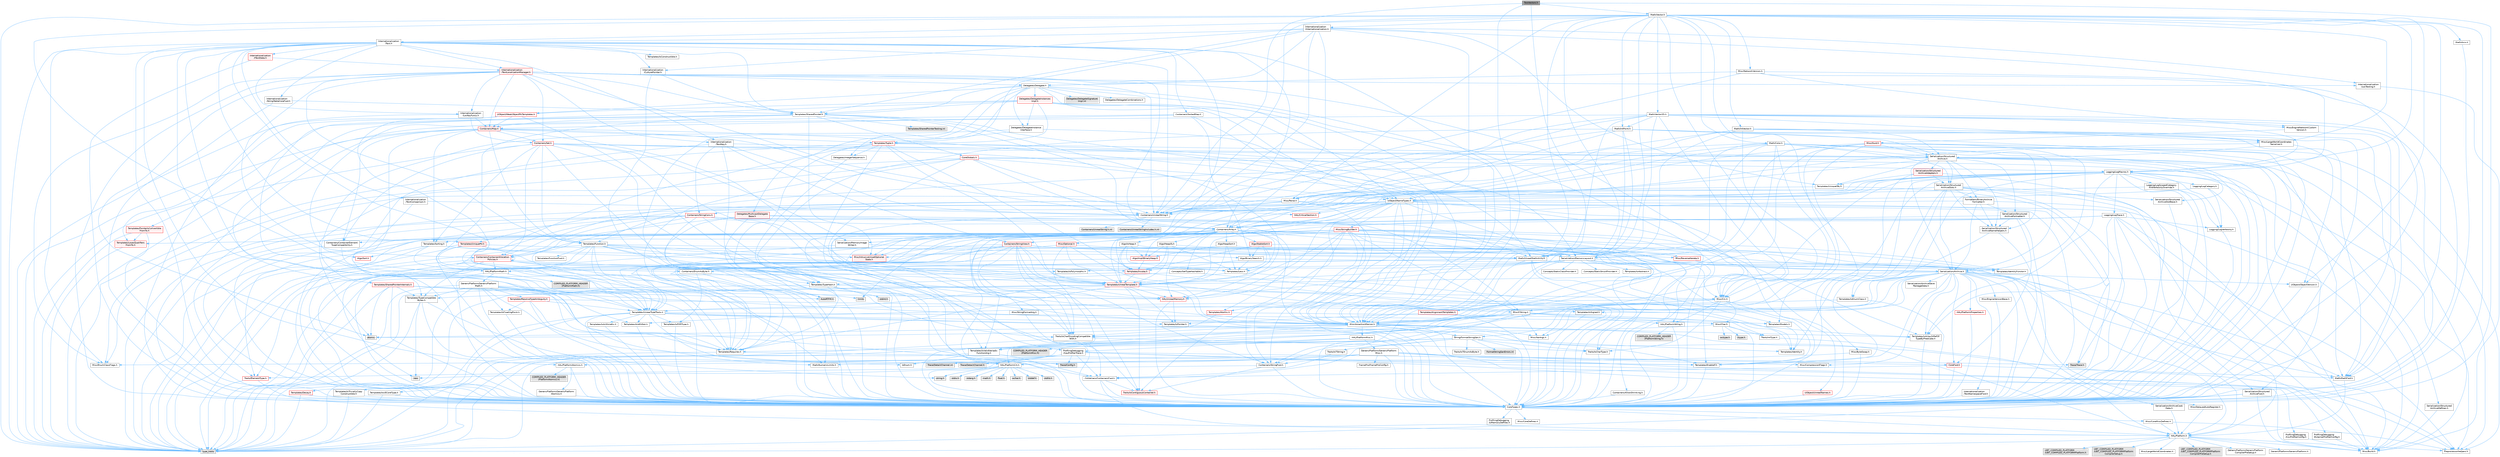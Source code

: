 digraph "TwoVectors.h"
{
 // INTERACTIVE_SVG=YES
 // LATEX_PDF_SIZE
  bgcolor="transparent";
  edge [fontname=Helvetica,fontsize=10,labelfontname=Helvetica,labelfontsize=10];
  node [fontname=Helvetica,fontsize=10,shape=box,height=0.2,width=0.4];
  Node1 [id="Node000001",label="TwoVectors.h",height=0.2,width=0.4,color="gray40", fillcolor="grey60", style="filled", fontcolor="black",tooltip=" "];
  Node1 -> Node2 [id="edge1_Node000001_Node000002",color="steelblue1",style="solid",tooltip=" "];
  Node2 [id="Node000002",label="CoreTypes.h",height=0.2,width=0.4,color="grey40", fillcolor="white", style="filled",URL="$dc/dec/CoreTypes_8h.html",tooltip=" "];
  Node2 -> Node3 [id="edge2_Node000002_Node000003",color="steelblue1",style="solid",tooltip=" "];
  Node3 [id="Node000003",label="HAL/Platform.h",height=0.2,width=0.4,color="grey40", fillcolor="white", style="filled",URL="$d9/dd0/Platform_8h.html",tooltip=" "];
  Node3 -> Node4 [id="edge3_Node000003_Node000004",color="steelblue1",style="solid",tooltip=" "];
  Node4 [id="Node000004",label="Misc/Build.h",height=0.2,width=0.4,color="grey40", fillcolor="white", style="filled",URL="$d3/dbb/Build_8h.html",tooltip=" "];
  Node3 -> Node5 [id="edge4_Node000003_Node000005",color="steelblue1",style="solid",tooltip=" "];
  Node5 [id="Node000005",label="Misc/LargeWorldCoordinates.h",height=0.2,width=0.4,color="grey40", fillcolor="white", style="filled",URL="$d2/dcb/LargeWorldCoordinates_8h.html",tooltip=" "];
  Node3 -> Node6 [id="edge5_Node000003_Node000006",color="steelblue1",style="solid",tooltip=" "];
  Node6 [id="Node000006",label="type_traits",height=0.2,width=0.4,color="grey60", fillcolor="#E0E0E0", style="filled",tooltip=" "];
  Node3 -> Node7 [id="edge6_Node000003_Node000007",color="steelblue1",style="solid",tooltip=" "];
  Node7 [id="Node000007",label="PreprocessorHelpers.h",height=0.2,width=0.4,color="grey40", fillcolor="white", style="filled",URL="$db/ddb/PreprocessorHelpers_8h.html",tooltip=" "];
  Node3 -> Node8 [id="edge7_Node000003_Node000008",color="steelblue1",style="solid",tooltip=" "];
  Node8 [id="Node000008",label="UBT_COMPILED_PLATFORM\l/UBT_COMPILED_PLATFORMPlatform\lCompilerPreSetup.h",height=0.2,width=0.4,color="grey60", fillcolor="#E0E0E0", style="filled",tooltip=" "];
  Node3 -> Node9 [id="edge8_Node000003_Node000009",color="steelblue1",style="solid",tooltip=" "];
  Node9 [id="Node000009",label="GenericPlatform/GenericPlatform\lCompilerPreSetup.h",height=0.2,width=0.4,color="grey40", fillcolor="white", style="filled",URL="$d9/dc8/GenericPlatformCompilerPreSetup_8h.html",tooltip=" "];
  Node3 -> Node10 [id="edge9_Node000003_Node000010",color="steelblue1",style="solid",tooltip=" "];
  Node10 [id="Node000010",label="GenericPlatform/GenericPlatform.h",height=0.2,width=0.4,color="grey40", fillcolor="white", style="filled",URL="$d6/d84/GenericPlatform_8h.html",tooltip=" "];
  Node3 -> Node11 [id="edge10_Node000003_Node000011",color="steelblue1",style="solid",tooltip=" "];
  Node11 [id="Node000011",label="UBT_COMPILED_PLATFORM\l/UBT_COMPILED_PLATFORMPlatform.h",height=0.2,width=0.4,color="grey60", fillcolor="#E0E0E0", style="filled",tooltip=" "];
  Node3 -> Node12 [id="edge11_Node000003_Node000012",color="steelblue1",style="solid",tooltip=" "];
  Node12 [id="Node000012",label="UBT_COMPILED_PLATFORM\l/UBT_COMPILED_PLATFORMPlatform\lCompilerSetup.h",height=0.2,width=0.4,color="grey60", fillcolor="#E0E0E0", style="filled",tooltip=" "];
  Node2 -> Node13 [id="edge12_Node000002_Node000013",color="steelblue1",style="solid",tooltip=" "];
  Node13 [id="Node000013",label="ProfilingDebugging\l/UMemoryDefines.h",height=0.2,width=0.4,color="grey40", fillcolor="white", style="filled",URL="$d2/da2/UMemoryDefines_8h.html",tooltip=" "];
  Node2 -> Node14 [id="edge13_Node000002_Node000014",color="steelblue1",style="solid",tooltip=" "];
  Node14 [id="Node000014",label="Misc/CoreMiscDefines.h",height=0.2,width=0.4,color="grey40", fillcolor="white", style="filled",URL="$da/d38/CoreMiscDefines_8h.html",tooltip=" "];
  Node14 -> Node3 [id="edge14_Node000014_Node000003",color="steelblue1",style="solid",tooltip=" "];
  Node14 -> Node7 [id="edge15_Node000014_Node000007",color="steelblue1",style="solid",tooltip=" "];
  Node2 -> Node15 [id="edge16_Node000002_Node000015",color="steelblue1",style="solid",tooltip=" "];
  Node15 [id="Node000015",label="Misc/CoreDefines.h",height=0.2,width=0.4,color="grey40", fillcolor="white", style="filled",URL="$d3/dd2/CoreDefines_8h.html",tooltip=" "];
  Node1 -> Node16 [id="edge17_Node000001_Node000016",color="steelblue1",style="solid",tooltip=" "];
  Node16 [id="Node000016",label="Misc/AssertionMacros.h",height=0.2,width=0.4,color="grey40", fillcolor="white", style="filled",URL="$d0/dfa/AssertionMacros_8h.html",tooltip=" "];
  Node16 -> Node2 [id="edge18_Node000016_Node000002",color="steelblue1",style="solid",tooltip=" "];
  Node16 -> Node3 [id="edge19_Node000016_Node000003",color="steelblue1",style="solid",tooltip=" "];
  Node16 -> Node17 [id="edge20_Node000016_Node000017",color="steelblue1",style="solid",tooltip=" "];
  Node17 [id="Node000017",label="HAL/PlatformMisc.h",height=0.2,width=0.4,color="grey40", fillcolor="white", style="filled",URL="$d0/df5/PlatformMisc_8h.html",tooltip=" "];
  Node17 -> Node2 [id="edge21_Node000017_Node000002",color="steelblue1",style="solid",tooltip=" "];
  Node17 -> Node18 [id="edge22_Node000017_Node000018",color="steelblue1",style="solid",tooltip=" "];
  Node18 [id="Node000018",label="GenericPlatform/GenericPlatform\lMisc.h",height=0.2,width=0.4,color="grey40", fillcolor="white", style="filled",URL="$db/d9a/GenericPlatformMisc_8h.html",tooltip=" "];
  Node18 -> Node19 [id="edge23_Node000018_Node000019",color="steelblue1",style="solid",tooltip=" "];
  Node19 [id="Node000019",label="Containers/StringFwd.h",height=0.2,width=0.4,color="grey40", fillcolor="white", style="filled",URL="$df/d37/StringFwd_8h.html",tooltip=" "];
  Node19 -> Node2 [id="edge24_Node000019_Node000002",color="steelblue1",style="solid",tooltip=" "];
  Node19 -> Node20 [id="edge25_Node000019_Node000020",color="steelblue1",style="solid",tooltip=" "];
  Node20 [id="Node000020",label="Traits/ElementType.h",height=0.2,width=0.4,color="red", fillcolor="#FFF0F0", style="filled",URL="$d5/d4f/ElementType_8h.html",tooltip=" "];
  Node20 -> Node3 [id="edge26_Node000020_Node000003",color="steelblue1",style="solid",tooltip=" "];
  Node20 -> Node6 [id="edge27_Node000020_Node000006",color="steelblue1",style="solid",tooltip=" "];
  Node19 -> Node22 [id="edge28_Node000019_Node000022",color="steelblue1",style="solid",tooltip=" "];
  Node22 [id="Node000022",label="Traits/IsContiguousContainer.h",height=0.2,width=0.4,color="red", fillcolor="#FFF0F0", style="filled",URL="$d5/d3c/IsContiguousContainer_8h.html",tooltip=" "];
  Node22 -> Node2 [id="edge29_Node000022_Node000002",color="steelblue1",style="solid",tooltip=" "];
  Node18 -> Node24 [id="edge30_Node000018_Node000024",color="steelblue1",style="solid",tooltip=" "];
  Node24 [id="Node000024",label="CoreFwd.h",height=0.2,width=0.4,color="red", fillcolor="#FFF0F0", style="filled",URL="$d1/d1e/CoreFwd_8h.html",tooltip=" "];
  Node24 -> Node2 [id="edge31_Node000024_Node000002",color="steelblue1",style="solid",tooltip=" "];
  Node24 -> Node25 [id="edge32_Node000024_Node000025",color="steelblue1",style="solid",tooltip=" "];
  Node25 [id="Node000025",label="Containers/ContainersFwd.h",height=0.2,width=0.4,color="grey40", fillcolor="white", style="filled",URL="$d4/d0a/ContainersFwd_8h.html",tooltip=" "];
  Node25 -> Node3 [id="edge33_Node000025_Node000003",color="steelblue1",style="solid",tooltip=" "];
  Node25 -> Node2 [id="edge34_Node000025_Node000002",color="steelblue1",style="solid",tooltip=" "];
  Node25 -> Node22 [id="edge35_Node000025_Node000022",color="steelblue1",style="solid",tooltip=" "];
  Node24 -> Node26 [id="edge36_Node000024_Node000026",color="steelblue1",style="solid",tooltip=" "];
  Node26 [id="Node000026",label="Math/MathFwd.h",height=0.2,width=0.4,color="grey40", fillcolor="white", style="filled",URL="$d2/d10/MathFwd_8h.html",tooltip=" "];
  Node26 -> Node3 [id="edge37_Node000026_Node000003",color="steelblue1",style="solid",tooltip=" "];
  Node18 -> Node2 [id="edge38_Node000018_Node000002",color="steelblue1",style="solid",tooltip=" "];
  Node18 -> Node28 [id="edge39_Node000018_Node000028",color="steelblue1",style="solid",tooltip=" "];
  Node28 [id="Node000028",label="FramePro/FrameProConfig.h",height=0.2,width=0.4,color="grey40", fillcolor="white", style="filled",URL="$d7/d90/FrameProConfig_8h.html",tooltip=" "];
  Node18 -> Node29 [id="edge40_Node000018_Node000029",color="steelblue1",style="solid",tooltip=" "];
  Node29 [id="Node000029",label="HAL/PlatformCrt.h",height=0.2,width=0.4,color="grey40", fillcolor="white", style="filled",URL="$d8/d75/PlatformCrt_8h.html",tooltip=" "];
  Node29 -> Node30 [id="edge41_Node000029_Node000030",color="steelblue1",style="solid",tooltip=" "];
  Node30 [id="Node000030",label="new",height=0.2,width=0.4,color="grey60", fillcolor="#E0E0E0", style="filled",tooltip=" "];
  Node29 -> Node31 [id="edge42_Node000029_Node000031",color="steelblue1",style="solid",tooltip=" "];
  Node31 [id="Node000031",label="wchar.h",height=0.2,width=0.4,color="grey60", fillcolor="#E0E0E0", style="filled",tooltip=" "];
  Node29 -> Node32 [id="edge43_Node000029_Node000032",color="steelblue1",style="solid",tooltip=" "];
  Node32 [id="Node000032",label="stddef.h",height=0.2,width=0.4,color="grey60", fillcolor="#E0E0E0", style="filled",tooltip=" "];
  Node29 -> Node33 [id="edge44_Node000029_Node000033",color="steelblue1",style="solid",tooltip=" "];
  Node33 [id="Node000033",label="stdlib.h",height=0.2,width=0.4,color="grey60", fillcolor="#E0E0E0", style="filled",tooltip=" "];
  Node29 -> Node34 [id="edge45_Node000029_Node000034",color="steelblue1",style="solid",tooltip=" "];
  Node34 [id="Node000034",label="stdio.h",height=0.2,width=0.4,color="grey60", fillcolor="#E0E0E0", style="filled",tooltip=" "];
  Node29 -> Node35 [id="edge46_Node000029_Node000035",color="steelblue1",style="solid",tooltip=" "];
  Node35 [id="Node000035",label="stdarg.h",height=0.2,width=0.4,color="grey60", fillcolor="#E0E0E0", style="filled",tooltip=" "];
  Node29 -> Node36 [id="edge47_Node000029_Node000036",color="steelblue1",style="solid",tooltip=" "];
  Node36 [id="Node000036",label="math.h",height=0.2,width=0.4,color="grey60", fillcolor="#E0E0E0", style="filled",tooltip=" "];
  Node29 -> Node37 [id="edge48_Node000029_Node000037",color="steelblue1",style="solid",tooltip=" "];
  Node37 [id="Node000037",label="float.h",height=0.2,width=0.4,color="grey60", fillcolor="#E0E0E0", style="filled",tooltip=" "];
  Node29 -> Node38 [id="edge49_Node000029_Node000038",color="steelblue1",style="solid",tooltip=" "];
  Node38 [id="Node000038",label="string.h",height=0.2,width=0.4,color="grey60", fillcolor="#E0E0E0", style="filled",tooltip=" "];
  Node18 -> Node39 [id="edge50_Node000018_Node000039",color="steelblue1",style="solid",tooltip=" "];
  Node39 [id="Node000039",label="Math/NumericLimits.h",height=0.2,width=0.4,color="grey40", fillcolor="white", style="filled",URL="$df/d1b/NumericLimits_8h.html",tooltip=" "];
  Node39 -> Node2 [id="edge51_Node000039_Node000002",color="steelblue1",style="solid",tooltip=" "];
  Node18 -> Node40 [id="edge52_Node000018_Node000040",color="steelblue1",style="solid",tooltip=" "];
  Node40 [id="Node000040",label="Misc/CompressionFlags.h",height=0.2,width=0.4,color="grey40", fillcolor="white", style="filled",URL="$d9/d76/CompressionFlags_8h.html",tooltip=" "];
  Node18 -> Node41 [id="edge53_Node000018_Node000041",color="steelblue1",style="solid",tooltip=" "];
  Node41 [id="Node000041",label="Misc/EnumClassFlags.h",height=0.2,width=0.4,color="grey40", fillcolor="white", style="filled",URL="$d8/de7/EnumClassFlags_8h.html",tooltip=" "];
  Node18 -> Node42 [id="edge54_Node000018_Node000042",color="steelblue1",style="solid",tooltip=" "];
  Node42 [id="Node000042",label="ProfilingDebugging\l/CsvProfilerConfig.h",height=0.2,width=0.4,color="grey40", fillcolor="white", style="filled",URL="$d3/d88/CsvProfilerConfig_8h.html",tooltip=" "];
  Node42 -> Node4 [id="edge55_Node000042_Node000004",color="steelblue1",style="solid",tooltip=" "];
  Node18 -> Node43 [id="edge56_Node000018_Node000043",color="steelblue1",style="solid",tooltip=" "];
  Node43 [id="Node000043",label="ProfilingDebugging\l/ExternalProfilerConfig.h",height=0.2,width=0.4,color="grey40", fillcolor="white", style="filled",URL="$d3/dbb/ExternalProfilerConfig_8h.html",tooltip=" "];
  Node43 -> Node4 [id="edge57_Node000043_Node000004",color="steelblue1",style="solid",tooltip=" "];
  Node17 -> Node44 [id="edge58_Node000017_Node000044",color="steelblue1",style="solid",tooltip=" "];
  Node44 [id="Node000044",label="COMPILED_PLATFORM_HEADER\l(PlatformMisc.h)",height=0.2,width=0.4,color="grey60", fillcolor="#E0E0E0", style="filled",tooltip=" "];
  Node17 -> Node45 [id="edge59_Node000017_Node000045",color="steelblue1",style="solid",tooltip=" "];
  Node45 [id="Node000045",label="ProfilingDebugging\l/CpuProfilerTrace.h",height=0.2,width=0.4,color="grey40", fillcolor="white", style="filled",URL="$da/dcb/CpuProfilerTrace_8h.html",tooltip=" "];
  Node45 -> Node2 [id="edge60_Node000045_Node000002",color="steelblue1",style="solid",tooltip=" "];
  Node45 -> Node25 [id="edge61_Node000045_Node000025",color="steelblue1",style="solid",tooltip=" "];
  Node45 -> Node46 [id="edge62_Node000045_Node000046",color="steelblue1",style="solid",tooltip=" "];
  Node46 [id="Node000046",label="HAL/PlatformAtomics.h",height=0.2,width=0.4,color="grey40", fillcolor="white", style="filled",URL="$d3/d36/PlatformAtomics_8h.html",tooltip=" "];
  Node46 -> Node2 [id="edge63_Node000046_Node000002",color="steelblue1",style="solid",tooltip=" "];
  Node46 -> Node47 [id="edge64_Node000046_Node000047",color="steelblue1",style="solid",tooltip=" "];
  Node47 [id="Node000047",label="GenericPlatform/GenericPlatform\lAtomics.h",height=0.2,width=0.4,color="grey40", fillcolor="white", style="filled",URL="$da/d72/GenericPlatformAtomics_8h.html",tooltip=" "];
  Node47 -> Node2 [id="edge65_Node000047_Node000002",color="steelblue1",style="solid",tooltip=" "];
  Node46 -> Node48 [id="edge66_Node000046_Node000048",color="steelblue1",style="solid",tooltip=" "];
  Node48 [id="Node000048",label="COMPILED_PLATFORM_HEADER\l(PlatformAtomics.h)",height=0.2,width=0.4,color="grey60", fillcolor="#E0E0E0", style="filled",tooltip=" "];
  Node45 -> Node7 [id="edge67_Node000045_Node000007",color="steelblue1",style="solid",tooltip=" "];
  Node45 -> Node4 [id="edge68_Node000045_Node000004",color="steelblue1",style="solid",tooltip=" "];
  Node45 -> Node49 [id="edge69_Node000045_Node000049",color="steelblue1",style="solid",tooltip=" "];
  Node49 [id="Node000049",label="Trace/Config.h",height=0.2,width=0.4,color="grey60", fillcolor="#E0E0E0", style="filled",tooltip=" "];
  Node45 -> Node50 [id="edge70_Node000045_Node000050",color="steelblue1",style="solid",tooltip=" "];
  Node50 [id="Node000050",label="Trace/Detail/Channel.h",height=0.2,width=0.4,color="grey60", fillcolor="#E0E0E0", style="filled",tooltip=" "];
  Node45 -> Node51 [id="edge71_Node000045_Node000051",color="steelblue1",style="solid",tooltip=" "];
  Node51 [id="Node000051",label="Trace/Detail/Channel.inl",height=0.2,width=0.4,color="grey60", fillcolor="#E0E0E0", style="filled",tooltip=" "];
  Node45 -> Node52 [id="edge72_Node000045_Node000052",color="steelblue1",style="solid",tooltip=" "];
  Node52 [id="Node000052",label="Trace/Trace.h",height=0.2,width=0.4,color="grey60", fillcolor="#E0E0E0", style="filled",tooltip=" "];
  Node16 -> Node7 [id="edge73_Node000016_Node000007",color="steelblue1",style="solid",tooltip=" "];
  Node16 -> Node53 [id="edge74_Node000016_Node000053",color="steelblue1",style="solid",tooltip=" "];
  Node53 [id="Node000053",label="Templates/EnableIf.h",height=0.2,width=0.4,color="grey40", fillcolor="white", style="filled",URL="$d7/d60/EnableIf_8h.html",tooltip=" "];
  Node53 -> Node2 [id="edge75_Node000053_Node000002",color="steelblue1",style="solid",tooltip=" "];
  Node16 -> Node54 [id="edge76_Node000016_Node000054",color="steelblue1",style="solid",tooltip=" "];
  Node54 [id="Node000054",label="Templates/IsArrayOrRefOf\lTypeByPredicate.h",height=0.2,width=0.4,color="grey40", fillcolor="white", style="filled",URL="$d6/da1/IsArrayOrRefOfTypeByPredicate_8h.html",tooltip=" "];
  Node54 -> Node2 [id="edge77_Node000054_Node000002",color="steelblue1",style="solid",tooltip=" "];
  Node16 -> Node55 [id="edge78_Node000016_Node000055",color="steelblue1",style="solid",tooltip=" "];
  Node55 [id="Node000055",label="Templates/IsValidVariadic\lFunctionArg.h",height=0.2,width=0.4,color="grey40", fillcolor="white", style="filled",URL="$d0/dc8/IsValidVariadicFunctionArg_8h.html",tooltip=" "];
  Node55 -> Node2 [id="edge79_Node000055_Node000002",color="steelblue1",style="solid",tooltip=" "];
  Node55 -> Node56 [id="edge80_Node000055_Node000056",color="steelblue1",style="solid",tooltip=" "];
  Node56 [id="Node000056",label="IsEnum.h",height=0.2,width=0.4,color="grey40", fillcolor="white", style="filled",URL="$d4/de5/IsEnum_8h.html",tooltip=" "];
  Node55 -> Node6 [id="edge81_Node000055_Node000006",color="steelblue1",style="solid",tooltip=" "];
  Node16 -> Node57 [id="edge82_Node000016_Node000057",color="steelblue1",style="solid",tooltip=" "];
  Node57 [id="Node000057",label="Traits/IsCharEncodingCompatible\lWith.h",height=0.2,width=0.4,color="grey40", fillcolor="white", style="filled",URL="$df/dd1/IsCharEncodingCompatibleWith_8h.html",tooltip=" "];
  Node57 -> Node6 [id="edge83_Node000057_Node000006",color="steelblue1",style="solid",tooltip=" "];
  Node57 -> Node58 [id="edge84_Node000057_Node000058",color="steelblue1",style="solid",tooltip=" "];
  Node58 [id="Node000058",label="Traits/IsCharType.h",height=0.2,width=0.4,color="grey40", fillcolor="white", style="filled",URL="$db/d51/IsCharType_8h.html",tooltip=" "];
  Node58 -> Node2 [id="edge85_Node000058_Node000002",color="steelblue1",style="solid",tooltip=" "];
  Node16 -> Node59 [id="edge86_Node000016_Node000059",color="steelblue1",style="solid",tooltip=" "];
  Node59 [id="Node000059",label="Misc/VarArgs.h",height=0.2,width=0.4,color="grey40", fillcolor="white", style="filled",URL="$d5/d6f/VarArgs_8h.html",tooltip=" "];
  Node59 -> Node2 [id="edge87_Node000059_Node000002",color="steelblue1",style="solid",tooltip=" "];
  Node16 -> Node60 [id="edge88_Node000016_Node000060",color="steelblue1",style="solid",tooltip=" "];
  Node60 [id="Node000060",label="String/FormatStringSan.h",height=0.2,width=0.4,color="grey40", fillcolor="white", style="filled",URL="$d3/d8b/FormatStringSan_8h.html",tooltip=" "];
  Node60 -> Node6 [id="edge89_Node000060_Node000006",color="steelblue1",style="solid",tooltip=" "];
  Node60 -> Node2 [id="edge90_Node000060_Node000002",color="steelblue1",style="solid",tooltip=" "];
  Node60 -> Node61 [id="edge91_Node000060_Node000061",color="steelblue1",style="solid",tooltip=" "];
  Node61 [id="Node000061",label="Templates/Requires.h",height=0.2,width=0.4,color="grey40", fillcolor="white", style="filled",URL="$dc/d96/Requires_8h.html",tooltip=" "];
  Node61 -> Node53 [id="edge92_Node000061_Node000053",color="steelblue1",style="solid",tooltip=" "];
  Node61 -> Node6 [id="edge93_Node000061_Node000006",color="steelblue1",style="solid",tooltip=" "];
  Node60 -> Node62 [id="edge94_Node000060_Node000062",color="steelblue1",style="solid",tooltip=" "];
  Node62 [id="Node000062",label="Templates/Identity.h",height=0.2,width=0.4,color="grey40", fillcolor="white", style="filled",URL="$d0/dd5/Identity_8h.html",tooltip=" "];
  Node60 -> Node55 [id="edge95_Node000060_Node000055",color="steelblue1",style="solid",tooltip=" "];
  Node60 -> Node58 [id="edge96_Node000060_Node000058",color="steelblue1",style="solid",tooltip=" "];
  Node60 -> Node63 [id="edge97_Node000060_Node000063",color="steelblue1",style="solid",tooltip=" "];
  Node63 [id="Node000063",label="Traits/IsTEnumAsByte.h",height=0.2,width=0.4,color="grey40", fillcolor="white", style="filled",URL="$d1/de6/IsTEnumAsByte_8h.html",tooltip=" "];
  Node60 -> Node64 [id="edge98_Node000060_Node000064",color="steelblue1",style="solid",tooltip=" "];
  Node64 [id="Node000064",label="Traits/IsTString.h",height=0.2,width=0.4,color="grey40", fillcolor="white", style="filled",URL="$d0/df8/IsTString_8h.html",tooltip=" "];
  Node64 -> Node25 [id="edge99_Node000064_Node000025",color="steelblue1",style="solid",tooltip=" "];
  Node60 -> Node25 [id="edge100_Node000060_Node000025",color="steelblue1",style="solid",tooltip=" "];
  Node60 -> Node65 [id="edge101_Node000060_Node000065",color="steelblue1",style="solid",tooltip=" "];
  Node65 [id="Node000065",label="FormatStringSanErrors.inl",height=0.2,width=0.4,color="grey60", fillcolor="#E0E0E0", style="filled",tooltip=" "];
  Node16 -> Node66 [id="edge102_Node000016_Node000066",color="steelblue1",style="solid",tooltip=" "];
  Node66 [id="Node000066",label="atomic",height=0.2,width=0.4,color="grey60", fillcolor="#E0E0E0", style="filled",tooltip=" "];
  Node1 -> Node67 [id="edge103_Node000001_Node000067",color="steelblue1",style="solid",tooltip=" "];
  Node67 [id="Node000067",label="Math/UnrealMathUtility.h",height=0.2,width=0.4,color="grey40", fillcolor="white", style="filled",URL="$db/db8/UnrealMathUtility_8h.html",tooltip=" "];
  Node67 -> Node2 [id="edge104_Node000067_Node000002",color="steelblue1",style="solid",tooltip=" "];
  Node67 -> Node16 [id="edge105_Node000067_Node000016",color="steelblue1",style="solid",tooltip=" "];
  Node67 -> Node68 [id="edge106_Node000067_Node000068",color="steelblue1",style="solid",tooltip=" "];
  Node68 [id="Node000068",label="HAL/PlatformMath.h",height=0.2,width=0.4,color="grey40", fillcolor="white", style="filled",URL="$dc/d53/PlatformMath_8h.html",tooltip=" "];
  Node68 -> Node2 [id="edge107_Node000068_Node000002",color="steelblue1",style="solid",tooltip=" "];
  Node68 -> Node69 [id="edge108_Node000068_Node000069",color="steelblue1",style="solid",tooltip=" "];
  Node69 [id="Node000069",label="GenericPlatform/GenericPlatform\lMath.h",height=0.2,width=0.4,color="grey40", fillcolor="white", style="filled",URL="$d5/d79/GenericPlatformMath_8h.html",tooltip=" "];
  Node69 -> Node2 [id="edge109_Node000069_Node000002",color="steelblue1",style="solid",tooltip=" "];
  Node69 -> Node25 [id="edge110_Node000069_Node000025",color="steelblue1",style="solid",tooltip=" "];
  Node69 -> Node29 [id="edge111_Node000069_Node000029",color="steelblue1",style="solid",tooltip=" "];
  Node69 -> Node70 [id="edge112_Node000069_Node000070",color="steelblue1",style="solid",tooltip=" "];
  Node70 [id="Node000070",label="Templates/AndOrNot.h",height=0.2,width=0.4,color="grey40", fillcolor="white", style="filled",URL="$db/d0a/AndOrNot_8h.html",tooltip=" "];
  Node70 -> Node2 [id="edge113_Node000070_Node000002",color="steelblue1",style="solid",tooltip=" "];
  Node69 -> Node71 [id="edge114_Node000069_Node000071",color="steelblue1",style="solid",tooltip=" "];
  Node71 [id="Node000071",label="Templates/Decay.h",height=0.2,width=0.4,color="red", fillcolor="#FFF0F0", style="filled",URL="$dd/d0f/Decay_8h.html",tooltip=" "];
  Node71 -> Node2 [id="edge115_Node000071_Node000002",color="steelblue1",style="solid",tooltip=" "];
  Node71 -> Node6 [id="edge116_Node000071_Node000006",color="steelblue1",style="solid",tooltip=" "];
  Node69 -> Node73 [id="edge117_Node000069_Node000073",color="steelblue1",style="solid",tooltip=" "];
  Node73 [id="Node000073",label="Templates/IsFloatingPoint.h",height=0.2,width=0.4,color="grey40", fillcolor="white", style="filled",URL="$d3/d11/IsFloatingPoint_8h.html",tooltip=" "];
  Node73 -> Node2 [id="edge118_Node000073_Node000002",color="steelblue1",style="solid",tooltip=" "];
  Node69 -> Node74 [id="edge119_Node000069_Node000074",color="steelblue1",style="solid",tooltip=" "];
  Node74 [id="Node000074",label="Templates/UnrealTypeTraits.h",height=0.2,width=0.4,color="grey40", fillcolor="white", style="filled",URL="$d2/d2d/UnrealTypeTraits_8h.html",tooltip=" "];
  Node74 -> Node2 [id="edge120_Node000074_Node000002",color="steelblue1",style="solid",tooltip=" "];
  Node74 -> Node75 [id="edge121_Node000074_Node000075",color="steelblue1",style="solid",tooltip=" "];
  Node75 [id="Node000075",label="Templates/IsPointer.h",height=0.2,width=0.4,color="grey40", fillcolor="white", style="filled",URL="$d7/d05/IsPointer_8h.html",tooltip=" "];
  Node75 -> Node2 [id="edge122_Node000075_Node000002",color="steelblue1",style="solid",tooltip=" "];
  Node74 -> Node16 [id="edge123_Node000074_Node000016",color="steelblue1",style="solid",tooltip=" "];
  Node74 -> Node70 [id="edge124_Node000074_Node000070",color="steelblue1",style="solid",tooltip=" "];
  Node74 -> Node53 [id="edge125_Node000074_Node000053",color="steelblue1",style="solid",tooltip=" "];
  Node74 -> Node76 [id="edge126_Node000074_Node000076",color="steelblue1",style="solid",tooltip=" "];
  Node76 [id="Node000076",label="Templates/IsArithmetic.h",height=0.2,width=0.4,color="grey40", fillcolor="white", style="filled",URL="$d2/d5d/IsArithmetic_8h.html",tooltip=" "];
  Node76 -> Node2 [id="edge127_Node000076_Node000002",color="steelblue1",style="solid",tooltip=" "];
  Node74 -> Node56 [id="edge128_Node000074_Node000056",color="steelblue1",style="solid",tooltip=" "];
  Node74 -> Node77 [id="edge129_Node000074_Node000077",color="steelblue1",style="solid",tooltip=" "];
  Node77 [id="Node000077",label="Templates/Models.h",height=0.2,width=0.4,color="grey40", fillcolor="white", style="filled",URL="$d3/d0c/Models_8h.html",tooltip=" "];
  Node77 -> Node62 [id="edge130_Node000077_Node000062",color="steelblue1",style="solid",tooltip=" "];
  Node74 -> Node78 [id="edge131_Node000074_Node000078",color="steelblue1",style="solid",tooltip=" "];
  Node78 [id="Node000078",label="Templates/IsPODType.h",height=0.2,width=0.4,color="grey40", fillcolor="white", style="filled",URL="$d7/db1/IsPODType_8h.html",tooltip=" "];
  Node78 -> Node2 [id="edge132_Node000078_Node000002",color="steelblue1",style="solid",tooltip=" "];
  Node74 -> Node79 [id="edge133_Node000074_Node000079",color="steelblue1",style="solid",tooltip=" "];
  Node79 [id="Node000079",label="Templates/IsUECoreType.h",height=0.2,width=0.4,color="grey40", fillcolor="white", style="filled",URL="$d1/db8/IsUECoreType_8h.html",tooltip=" "];
  Node79 -> Node2 [id="edge134_Node000079_Node000002",color="steelblue1",style="solid",tooltip=" "];
  Node79 -> Node6 [id="edge135_Node000079_Node000006",color="steelblue1",style="solid",tooltip=" "];
  Node74 -> Node80 [id="edge136_Node000074_Node000080",color="steelblue1",style="solid",tooltip=" "];
  Node80 [id="Node000080",label="Templates/IsTriviallyCopy\lConstructible.h",height=0.2,width=0.4,color="grey40", fillcolor="white", style="filled",URL="$d3/d78/IsTriviallyCopyConstructible_8h.html",tooltip=" "];
  Node80 -> Node2 [id="edge137_Node000080_Node000002",color="steelblue1",style="solid",tooltip=" "];
  Node80 -> Node6 [id="edge138_Node000080_Node000006",color="steelblue1",style="solid",tooltip=" "];
  Node69 -> Node61 [id="edge139_Node000069_Node000061",color="steelblue1",style="solid",tooltip=" "];
  Node69 -> Node81 [id="edge140_Node000069_Node000081",color="steelblue1",style="solid",tooltip=" "];
  Node81 [id="Node000081",label="Templates/ResolveTypeAmbiguity.h",height=0.2,width=0.4,color="red", fillcolor="#FFF0F0", style="filled",URL="$df/d1f/ResolveTypeAmbiguity_8h.html",tooltip=" "];
  Node81 -> Node2 [id="edge141_Node000081_Node000002",color="steelblue1",style="solid",tooltip=" "];
  Node81 -> Node73 [id="edge142_Node000081_Node000073",color="steelblue1",style="solid",tooltip=" "];
  Node81 -> Node74 [id="edge143_Node000081_Node000074",color="steelblue1",style="solid",tooltip=" "];
  Node81 -> Node82 [id="edge144_Node000081_Node000082",color="steelblue1",style="solid",tooltip=" "];
  Node82 [id="Node000082",label="Templates/IsSigned.h",height=0.2,width=0.4,color="grey40", fillcolor="white", style="filled",URL="$d8/dd8/IsSigned_8h.html",tooltip=" "];
  Node82 -> Node2 [id="edge145_Node000082_Node000002",color="steelblue1",style="solid",tooltip=" "];
  Node81 -> Node61 [id="edge146_Node000081_Node000061",color="steelblue1",style="solid",tooltip=" "];
  Node69 -> Node84 [id="edge147_Node000069_Node000084",color="steelblue1",style="solid",tooltip=" "];
  Node84 [id="Node000084",label="Templates/TypeCompatible\lBytes.h",height=0.2,width=0.4,color="grey40", fillcolor="white", style="filled",URL="$df/d0a/TypeCompatibleBytes_8h.html",tooltip=" "];
  Node84 -> Node2 [id="edge148_Node000084_Node000002",color="steelblue1",style="solid",tooltip=" "];
  Node84 -> Node38 [id="edge149_Node000084_Node000038",color="steelblue1",style="solid",tooltip=" "];
  Node84 -> Node30 [id="edge150_Node000084_Node000030",color="steelblue1",style="solid",tooltip=" "];
  Node84 -> Node6 [id="edge151_Node000084_Node000006",color="steelblue1",style="solid",tooltip=" "];
  Node69 -> Node85 [id="edge152_Node000069_Node000085",color="steelblue1",style="solid",tooltip=" "];
  Node85 [id="Node000085",label="limits",height=0.2,width=0.4,color="grey60", fillcolor="#E0E0E0", style="filled",tooltip=" "];
  Node69 -> Node6 [id="edge153_Node000069_Node000006",color="steelblue1",style="solid",tooltip=" "];
  Node68 -> Node86 [id="edge154_Node000068_Node000086",color="steelblue1",style="solid",tooltip=" "];
  Node86 [id="Node000086",label="COMPILED_PLATFORM_HEADER\l(PlatformMath.h)",height=0.2,width=0.4,color="grey60", fillcolor="#E0E0E0", style="filled",tooltip=" "];
  Node67 -> Node26 [id="edge155_Node000067_Node000026",color="steelblue1",style="solid",tooltip=" "];
  Node67 -> Node62 [id="edge156_Node000067_Node000062",color="steelblue1",style="solid",tooltip=" "];
  Node67 -> Node61 [id="edge157_Node000067_Node000061",color="steelblue1",style="solid",tooltip=" "];
  Node1 -> Node87 [id="edge158_Node000001_Node000087",color="steelblue1",style="solid",tooltip=" "];
  Node87 [id="Node000087",label="Containers/UnrealString.h",height=0.2,width=0.4,color="grey40", fillcolor="white", style="filled",URL="$d5/dba/UnrealString_8h.html",tooltip=" "];
  Node87 -> Node88 [id="edge159_Node000087_Node000088",color="steelblue1",style="solid",tooltip=" "];
  Node88 [id="Node000088",label="Containers/UnrealStringIncludes.h.inl",height=0.2,width=0.4,color="grey60", fillcolor="#E0E0E0", style="filled",tooltip=" "];
  Node87 -> Node89 [id="edge160_Node000087_Node000089",color="steelblue1",style="solid",tooltip=" "];
  Node89 [id="Node000089",label="Containers/UnrealString.h.inl",height=0.2,width=0.4,color="grey60", fillcolor="#E0E0E0", style="filled",tooltip=" "];
  Node87 -> Node90 [id="edge161_Node000087_Node000090",color="steelblue1",style="solid",tooltip=" "];
  Node90 [id="Node000090",label="Misc/StringFormatArg.h",height=0.2,width=0.4,color="grey40", fillcolor="white", style="filled",URL="$d2/d16/StringFormatArg_8h.html",tooltip=" "];
  Node90 -> Node25 [id="edge162_Node000090_Node000025",color="steelblue1",style="solid",tooltip=" "];
  Node1 -> Node91 [id="edge163_Node000001_Node000091",color="steelblue1",style="solid",tooltip=" "];
  Node91 [id="Node000091",label="Math/Vector.h",height=0.2,width=0.4,color="grey40", fillcolor="white", style="filled",URL="$d6/dbe/Vector_8h.html",tooltip=" "];
  Node91 -> Node2 [id="edge164_Node000091_Node000002",color="steelblue1",style="solid",tooltip=" "];
  Node91 -> Node16 [id="edge165_Node000091_Node000016",color="steelblue1",style="solid",tooltip=" "];
  Node91 -> Node26 [id="edge166_Node000091_Node000026",color="steelblue1",style="solid",tooltip=" "];
  Node91 -> Node39 [id="edge167_Node000091_Node000039",color="steelblue1",style="solid",tooltip=" "];
  Node91 -> Node92 [id="edge168_Node000091_Node000092",color="steelblue1",style="solid",tooltip=" "];
  Node92 [id="Node000092",label="Misc/Crc.h",height=0.2,width=0.4,color="grey40", fillcolor="white", style="filled",URL="$d4/dd2/Crc_8h.html",tooltip=" "];
  Node92 -> Node2 [id="edge169_Node000092_Node000002",color="steelblue1",style="solid",tooltip=" "];
  Node92 -> Node93 [id="edge170_Node000092_Node000093",color="steelblue1",style="solid",tooltip=" "];
  Node93 [id="Node000093",label="HAL/PlatformString.h",height=0.2,width=0.4,color="grey40", fillcolor="white", style="filled",URL="$db/db5/PlatformString_8h.html",tooltip=" "];
  Node93 -> Node2 [id="edge171_Node000093_Node000002",color="steelblue1",style="solid",tooltip=" "];
  Node93 -> Node94 [id="edge172_Node000093_Node000094",color="steelblue1",style="solid",tooltip=" "];
  Node94 [id="Node000094",label="COMPILED_PLATFORM_HEADER\l(PlatformString.h)",height=0.2,width=0.4,color="grey60", fillcolor="#E0E0E0", style="filled",tooltip=" "];
  Node92 -> Node16 [id="edge173_Node000092_Node000016",color="steelblue1",style="solid",tooltip=" "];
  Node92 -> Node95 [id="edge174_Node000092_Node000095",color="steelblue1",style="solid",tooltip=" "];
  Node95 [id="Node000095",label="Misc/CString.h",height=0.2,width=0.4,color="grey40", fillcolor="white", style="filled",URL="$d2/d49/CString_8h.html",tooltip=" "];
  Node95 -> Node2 [id="edge175_Node000095_Node000002",color="steelblue1",style="solid",tooltip=" "];
  Node95 -> Node29 [id="edge176_Node000095_Node000029",color="steelblue1",style="solid",tooltip=" "];
  Node95 -> Node93 [id="edge177_Node000095_Node000093",color="steelblue1",style="solid",tooltip=" "];
  Node95 -> Node16 [id="edge178_Node000095_Node000016",color="steelblue1",style="solid",tooltip=" "];
  Node95 -> Node96 [id="edge179_Node000095_Node000096",color="steelblue1",style="solid",tooltip=" "];
  Node96 [id="Node000096",label="Misc/Char.h",height=0.2,width=0.4,color="grey40", fillcolor="white", style="filled",URL="$d0/d58/Char_8h.html",tooltip=" "];
  Node96 -> Node2 [id="edge180_Node000096_Node000002",color="steelblue1",style="solid",tooltip=" "];
  Node96 -> Node97 [id="edge181_Node000096_Node000097",color="steelblue1",style="solid",tooltip=" "];
  Node97 [id="Node000097",label="Traits/IntType.h",height=0.2,width=0.4,color="grey40", fillcolor="white", style="filled",URL="$d7/deb/IntType_8h.html",tooltip=" "];
  Node97 -> Node3 [id="edge182_Node000097_Node000003",color="steelblue1",style="solid",tooltip=" "];
  Node96 -> Node98 [id="edge183_Node000096_Node000098",color="steelblue1",style="solid",tooltip=" "];
  Node98 [id="Node000098",label="ctype.h",height=0.2,width=0.4,color="grey60", fillcolor="#E0E0E0", style="filled",tooltip=" "];
  Node96 -> Node99 [id="edge184_Node000096_Node000099",color="steelblue1",style="solid",tooltip=" "];
  Node99 [id="Node000099",label="wctype.h",height=0.2,width=0.4,color="grey60", fillcolor="#E0E0E0", style="filled",tooltip=" "];
  Node96 -> Node6 [id="edge185_Node000096_Node000006",color="steelblue1",style="solid",tooltip=" "];
  Node95 -> Node59 [id="edge186_Node000095_Node000059",color="steelblue1",style="solid",tooltip=" "];
  Node95 -> Node54 [id="edge187_Node000095_Node000054",color="steelblue1",style="solid",tooltip=" "];
  Node95 -> Node55 [id="edge188_Node000095_Node000055",color="steelblue1",style="solid",tooltip=" "];
  Node95 -> Node57 [id="edge189_Node000095_Node000057",color="steelblue1",style="solid",tooltip=" "];
  Node92 -> Node96 [id="edge190_Node000092_Node000096",color="steelblue1",style="solid",tooltip=" "];
  Node92 -> Node74 [id="edge191_Node000092_Node000074",color="steelblue1",style="solid",tooltip=" "];
  Node92 -> Node58 [id="edge192_Node000092_Node000058",color="steelblue1",style="solid",tooltip=" "];
  Node91 -> Node67 [id="edge193_Node000091_Node000067",color="steelblue1",style="solid",tooltip=" "];
  Node91 -> Node87 [id="edge194_Node000091_Node000087",color="steelblue1",style="solid",tooltip=" "];
  Node91 -> Node100 [id="edge195_Node000091_Node000100",color="steelblue1",style="solid",tooltip=" "];
  Node100 [id="Node000100",label="Misc/Parse.h",height=0.2,width=0.4,color="grey40", fillcolor="white", style="filled",URL="$dc/d71/Parse_8h.html",tooltip=" "];
  Node100 -> Node19 [id="edge196_Node000100_Node000019",color="steelblue1",style="solid",tooltip=" "];
  Node100 -> Node87 [id="edge197_Node000100_Node000087",color="steelblue1",style="solid",tooltip=" "];
  Node100 -> Node2 [id="edge198_Node000100_Node000002",color="steelblue1",style="solid",tooltip=" "];
  Node100 -> Node29 [id="edge199_Node000100_Node000029",color="steelblue1",style="solid",tooltip=" "];
  Node100 -> Node4 [id="edge200_Node000100_Node000004",color="steelblue1",style="solid",tooltip=" "];
  Node100 -> Node41 [id="edge201_Node000100_Node000041",color="steelblue1",style="solid",tooltip=" "];
  Node100 -> Node101 [id="edge202_Node000100_Node000101",color="steelblue1",style="solid",tooltip=" "];
  Node101 [id="Node000101",label="Templates/Function.h",height=0.2,width=0.4,color="grey40", fillcolor="white", style="filled",URL="$df/df5/Function_8h.html",tooltip=" "];
  Node101 -> Node2 [id="edge203_Node000101_Node000002",color="steelblue1",style="solid",tooltip=" "];
  Node101 -> Node16 [id="edge204_Node000101_Node000016",color="steelblue1",style="solid",tooltip=" "];
  Node101 -> Node102 [id="edge205_Node000101_Node000102",color="steelblue1",style="solid",tooltip=" "];
  Node102 [id="Node000102",label="Misc/IntrusiveUnsetOptional\lState.h",height=0.2,width=0.4,color="red", fillcolor="#FFF0F0", style="filled",URL="$d2/d0a/IntrusiveUnsetOptionalState_8h.html",tooltip=" "];
  Node101 -> Node104 [id="edge206_Node000101_Node000104",color="steelblue1",style="solid",tooltip=" "];
  Node104 [id="Node000104",label="HAL/UnrealMemory.h",height=0.2,width=0.4,color="red", fillcolor="#FFF0F0", style="filled",URL="$d9/d96/UnrealMemory_8h.html",tooltip=" "];
  Node104 -> Node2 [id="edge207_Node000104_Node000002",color="steelblue1",style="solid",tooltip=" "];
  Node104 -> Node75 [id="edge208_Node000104_Node000075",color="steelblue1",style="solid",tooltip=" "];
  Node101 -> Node118 [id="edge209_Node000101_Node000118",color="steelblue1",style="solid",tooltip=" "];
  Node118 [id="Node000118",label="Templates/FunctionFwd.h",height=0.2,width=0.4,color="grey40", fillcolor="white", style="filled",URL="$d6/d54/FunctionFwd_8h.html",tooltip=" "];
  Node101 -> Node74 [id="edge210_Node000101_Node000074",color="steelblue1",style="solid",tooltip=" "];
  Node101 -> Node119 [id="edge211_Node000101_Node000119",color="steelblue1",style="solid",tooltip=" "];
  Node119 [id="Node000119",label="Templates/Invoke.h",height=0.2,width=0.4,color="red", fillcolor="#FFF0F0", style="filled",URL="$d7/deb/Invoke_8h.html",tooltip=" "];
  Node119 -> Node2 [id="edge212_Node000119_Node000002",color="steelblue1",style="solid",tooltip=" "];
  Node119 -> Node121 [id="edge213_Node000119_Node000121",color="steelblue1",style="solid",tooltip=" "];
  Node121 [id="Node000121",label="Templates/UnrealTemplate.h",height=0.2,width=0.4,color="red", fillcolor="#FFF0F0", style="filled",URL="$d4/d24/UnrealTemplate_8h.html",tooltip=" "];
  Node121 -> Node2 [id="edge214_Node000121_Node000002",color="steelblue1",style="solid",tooltip=" "];
  Node121 -> Node75 [id="edge215_Node000121_Node000075",color="steelblue1",style="solid",tooltip=" "];
  Node121 -> Node104 [id="edge216_Node000121_Node000104",color="steelblue1",style="solid",tooltip=" "];
  Node121 -> Node74 [id="edge217_Node000121_Node000074",color="steelblue1",style="solid",tooltip=" "];
  Node121 -> Node61 [id="edge218_Node000121_Node000061",color="steelblue1",style="solid",tooltip=" "];
  Node121 -> Node84 [id="edge219_Node000121_Node000084",color="steelblue1",style="solid",tooltip=" "];
  Node121 -> Node62 [id="edge220_Node000121_Node000062",color="steelblue1",style="solid",tooltip=" "];
  Node121 -> Node22 [id="edge221_Node000121_Node000022",color="steelblue1",style="solid",tooltip=" "];
  Node121 -> Node6 [id="edge222_Node000121_Node000006",color="steelblue1",style="solid",tooltip=" "];
  Node119 -> Node6 [id="edge223_Node000119_Node000006",color="steelblue1",style="solid",tooltip=" "];
  Node101 -> Node121 [id="edge224_Node000101_Node000121",color="steelblue1",style="solid",tooltip=" "];
  Node101 -> Node61 [id="edge225_Node000101_Node000061",color="steelblue1",style="solid",tooltip=" "];
  Node101 -> Node67 [id="edge226_Node000101_Node000067",color="steelblue1",style="solid",tooltip=" "];
  Node101 -> Node30 [id="edge227_Node000101_Node000030",color="steelblue1",style="solid",tooltip=" "];
  Node101 -> Node6 [id="edge228_Node000101_Node000006",color="steelblue1",style="solid",tooltip=" "];
  Node91 -> Node125 [id="edge229_Node000091_Node000125",color="steelblue1",style="solid",tooltip=" "];
  Node125 [id="Node000125",label="Misc/LargeWorldCoordinates\lSerializer.h",height=0.2,width=0.4,color="grey40", fillcolor="white", style="filled",URL="$d7/df9/LargeWorldCoordinatesSerializer_8h.html",tooltip=" "];
  Node125 -> Node126 [id="edge230_Node000125_Node000126",color="steelblue1",style="solid",tooltip=" "];
  Node126 [id="Node000126",label="UObject/NameTypes.h",height=0.2,width=0.4,color="grey40", fillcolor="white", style="filled",URL="$d6/d35/NameTypes_8h.html",tooltip=" "];
  Node126 -> Node2 [id="edge231_Node000126_Node000002",color="steelblue1",style="solid",tooltip=" "];
  Node126 -> Node16 [id="edge232_Node000126_Node000016",color="steelblue1",style="solid",tooltip=" "];
  Node126 -> Node104 [id="edge233_Node000126_Node000104",color="steelblue1",style="solid",tooltip=" "];
  Node126 -> Node74 [id="edge234_Node000126_Node000074",color="steelblue1",style="solid",tooltip=" "];
  Node126 -> Node121 [id="edge235_Node000126_Node000121",color="steelblue1",style="solid",tooltip=" "];
  Node126 -> Node87 [id="edge236_Node000126_Node000087",color="steelblue1",style="solid",tooltip=" "];
  Node126 -> Node127 [id="edge237_Node000126_Node000127",color="steelblue1",style="solid",tooltip=" "];
  Node127 [id="Node000127",label="HAL/CriticalSection.h",height=0.2,width=0.4,color="red", fillcolor="#FFF0F0", style="filled",URL="$d6/d90/CriticalSection_8h.html",tooltip=" "];
  Node126 -> Node130 [id="edge238_Node000126_Node000130",color="steelblue1",style="solid",tooltip=" "];
  Node130 [id="Node000130",label="Containers/StringConv.h",height=0.2,width=0.4,color="red", fillcolor="#FFF0F0", style="filled",URL="$d3/ddf/StringConv_8h.html",tooltip=" "];
  Node130 -> Node2 [id="edge239_Node000130_Node000002",color="steelblue1",style="solid",tooltip=" "];
  Node130 -> Node16 [id="edge240_Node000130_Node000016",color="steelblue1",style="solid",tooltip=" "];
  Node130 -> Node131 [id="edge241_Node000130_Node000131",color="steelblue1",style="solid",tooltip=" "];
  Node131 [id="Node000131",label="Containers/ContainerAllocation\lPolicies.h",height=0.2,width=0.4,color="red", fillcolor="#FFF0F0", style="filled",URL="$d7/dff/ContainerAllocationPolicies_8h.html",tooltip=" "];
  Node131 -> Node2 [id="edge242_Node000131_Node000002",color="steelblue1",style="solid",tooltip=" "];
  Node131 -> Node131 [id="edge243_Node000131_Node000131",color="steelblue1",style="solid",tooltip=" "];
  Node131 -> Node68 [id="edge244_Node000131_Node000068",color="steelblue1",style="solid",tooltip=" "];
  Node131 -> Node104 [id="edge245_Node000131_Node000104",color="steelblue1",style="solid",tooltip=" "];
  Node131 -> Node39 [id="edge246_Node000131_Node000039",color="steelblue1",style="solid",tooltip=" "];
  Node131 -> Node16 [id="edge247_Node000131_Node000016",color="steelblue1",style="solid",tooltip=" "];
  Node131 -> Node133 [id="edge248_Node000131_Node000133",color="steelblue1",style="solid",tooltip=" "];
  Node133 [id="Node000133",label="Templates/IsPolymorphic.h",height=0.2,width=0.4,color="grey40", fillcolor="white", style="filled",URL="$dc/d20/IsPolymorphic_8h.html",tooltip=" "];
  Node131 -> Node84 [id="edge249_Node000131_Node000084",color="steelblue1",style="solid",tooltip=" "];
  Node131 -> Node6 [id="edge250_Node000131_Node000006",color="steelblue1",style="solid",tooltip=" "];
  Node130 -> Node135 [id="edge251_Node000130_Node000135",color="steelblue1",style="solid",tooltip=" "];
  Node135 [id="Node000135",label="Containers/Array.h",height=0.2,width=0.4,color="grey40", fillcolor="white", style="filled",URL="$df/dd0/Array_8h.html",tooltip=" "];
  Node135 -> Node2 [id="edge252_Node000135_Node000002",color="steelblue1",style="solid",tooltip=" "];
  Node135 -> Node16 [id="edge253_Node000135_Node000016",color="steelblue1",style="solid",tooltip=" "];
  Node135 -> Node102 [id="edge254_Node000135_Node000102",color="steelblue1",style="solid",tooltip=" "];
  Node135 -> Node136 [id="edge255_Node000135_Node000136",color="steelblue1",style="solid",tooltip=" "];
  Node136 [id="Node000136",label="Misc/ReverseIterate.h",height=0.2,width=0.4,color="red", fillcolor="#FFF0F0", style="filled",URL="$db/de3/ReverseIterate_8h.html",tooltip=" "];
  Node136 -> Node3 [id="edge256_Node000136_Node000003",color="steelblue1",style="solid",tooltip=" "];
  Node135 -> Node104 [id="edge257_Node000135_Node000104",color="steelblue1",style="solid",tooltip=" "];
  Node135 -> Node74 [id="edge258_Node000135_Node000074",color="steelblue1",style="solid",tooltip=" "];
  Node135 -> Node121 [id="edge259_Node000135_Node000121",color="steelblue1",style="solid",tooltip=" "];
  Node135 -> Node138 [id="edge260_Node000135_Node000138",color="steelblue1",style="solid",tooltip=" "];
  Node138 [id="Node000138",label="Containers/AllowShrinking.h",height=0.2,width=0.4,color="grey40", fillcolor="white", style="filled",URL="$d7/d1a/AllowShrinking_8h.html",tooltip=" "];
  Node138 -> Node2 [id="edge261_Node000138_Node000002",color="steelblue1",style="solid",tooltip=" "];
  Node135 -> Node131 [id="edge262_Node000135_Node000131",color="steelblue1",style="solid",tooltip=" "];
  Node135 -> Node139 [id="edge263_Node000135_Node000139",color="steelblue1",style="solid",tooltip=" "];
  Node139 [id="Node000139",label="Containers/ContainerElement\lTypeCompatibility.h",height=0.2,width=0.4,color="grey40", fillcolor="white", style="filled",URL="$df/ddf/ContainerElementTypeCompatibility_8h.html",tooltip=" "];
  Node139 -> Node2 [id="edge264_Node000139_Node000002",color="steelblue1",style="solid",tooltip=" "];
  Node139 -> Node74 [id="edge265_Node000139_Node000074",color="steelblue1",style="solid",tooltip=" "];
  Node135 -> Node140 [id="edge266_Node000135_Node000140",color="steelblue1",style="solid",tooltip=" "];
  Node140 [id="Node000140",label="Serialization/Archive.h",height=0.2,width=0.4,color="grey40", fillcolor="white", style="filled",URL="$d7/d3b/Archive_8h.html",tooltip=" "];
  Node140 -> Node24 [id="edge267_Node000140_Node000024",color="steelblue1",style="solid",tooltip=" "];
  Node140 -> Node2 [id="edge268_Node000140_Node000002",color="steelblue1",style="solid",tooltip=" "];
  Node140 -> Node141 [id="edge269_Node000140_Node000141",color="steelblue1",style="solid",tooltip=" "];
  Node141 [id="Node000141",label="HAL/PlatformProperties.h",height=0.2,width=0.4,color="red", fillcolor="#FFF0F0", style="filled",URL="$d9/db0/PlatformProperties_8h.html",tooltip=" "];
  Node141 -> Node2 [id="edge270_Node000141_Node000002",color="steelblue1",style="solid",tooltip=" "];
  Node140 -> Node144 [id="edge271_Node000140_Node000144",color="steelblue1",style="solid",tooltip=" "];
  Node144 [id="Node000144",label="Internationalization\l/TextNamespaceFwd.h",height=0.2,width=0.4,color="grey40", fillcolor="white", style="filled",URL="$d8/d97/TextNamespaceFwd_8h.html",tooltip=" "];
  Node144 -> Node2 [id="edge272_Node000144_Node000002",color="steelblue1",style="solid",tooltip=" "];
  Node140 -> Node26 [id="edge273_Node000140_Node000026",color="steelblue1",style="solid",tooltip=" "];
  Node140 -> Node16 [id="edge274_Node000140_Node000016",color="steelblue1",style="solid",tooltip=" "];
  Node140 -> Node4 [id="edge275_Node000140_Node000004",color="steelblue1",style="solid",tooltip=" "];
  Node140 -> Node40 [id="edge276_Node000140_Node000040",color="steelblue1",style="solid",tooltip=" "];
  Node140 -> Node145 [id="edge277_Node000140_Node000145",color="steelblue1",style="solid",tooltip=" "];
  Node145 [id="Node000145",label="Misc/EngineVersionBase.h",height=0.2,width=0.4,color="grey40", fillcolor="white", style="filled",URL="$d5/d2b/EngineVersionBase_8h.html",tooltip=" "];
  Node145 -> Node2 [id="edge278_Node000145_Node000002",color="steelblue1",style="solid",tooltip=" "];
  Node140 -> Node59 [id="edge279_Node000140_Node000059",color="steelblue1",style="solid",tooltip=" "];
  Node140 -> Node146 [id="edge280_Node000140_Node000146",color="steelblue1",style="solid",tooltip=" "];
  Node146 [id="Node000146",label="Serialization/ArchiveCook\lData.h",height=0.2,width=0.4,color="grey40", fillcolor="white", style="filled",URL="$dc/db6/ArchiveCookData_8h.html",tooltip=" "];
  Node146 -> Node3 [id="edge281_Node000146_Node000003",color="steelblue1",style="solid",tooltip=" "];
  Node140 -> Node147 [id="edge282_Node000140_Node000147",color="steelblue1",style="solid",tooltip=" "];
  Node147 [id="Node000147",label="Serialization/ArchiveSave\lPackageData.h",height=0.2,width=0.4,color="grey40", fillcolor="white", style="filled",URL="$d1/d37/ArchiveSavePackageData_8h.html",tooltip=" "];
  Node140 -> Node53 [id="edge283_Node000140_Node000053",color="steelblue1",style="solid",tooltip=" "];
  Node140 -> Node54 [id="edge284_Node000140_Node000054",color="steelblue1",style="solid",tooltip=" "];
  Node140 -> Node148 [id="edge285_Node000140_Node000148",color="steelblue1",style="solid",tooltip=" "];
  Node148 [id="Node000148",label="Templates/IsEnumClass.h",height=0.2,width=0.4,color="grey40", fillcolor="white", style="filled",URL="$d7/d15/IsEnumClass_8h.html",tooltip=" "];
  Node148 -> Node2 [id="edge286_Node000148_Node000002",color="steelblue1",style="solid",tooltip=" "];
  Node148 -> Node70 [id="edge287_Node000148_Node000070",color="steelblue1",style="solid",tooltip=" "];
  Node140 -> Node82 [id="edge288_Node000140_Node000082",color="steelblue1",style="solid",tooltip=" "];
  Node140 -> Node55 [id="edge289_Node000140_Node000055",color="steelblue1",style="solid",tooltip=" "];
  Node140 -> Node121 [id="edge290_Node000140_Node000121",color="steelblue1",style="solid",tooltip=" "];
  Node140 -> Node57 [id="edge291_Node000140_Node000057",color="steelblue1",style="solid",tooltip=" "];
  Node140 -> Node149 [id="edge292_Node000140_Node000149",color="steelblue1",style="solid",tooltip=" "];
  Node149 [id="Node000149",label="UObject/ObjectVersion.h",height=0.2,width=0.4,color="grey40", fillcolor="white", style="filled",URL="$da/d63/ObjectVersion_8h.html",tooltip=" "];
  Node149 -> Node2 [id="edge293_Node000149_Node000002",color="steelblue1",style="solid",tooltip=" "];
  Node135 -> Node150 [id="edge294_Node000135_Node000150",color="steelblue1",style="solid",tooltip=" "];
  Node150 [id="Node000150",label="Serialization/MemoryImage\lWriter.h",height=0.2,width=0.4,color="grey40", fillcolor="white", style="filled",URL="$d0/d08/MemoryImageWriter_8h.html",tooltip=" "];
  Node150 -> Node2 [id="edge295_Node000150_Node000002",color="steelblue1",style="solid",tooltip=" "];
  Node150 -> Node151 [id="edge296_Node000150_Node000151",color="steelblue1",style="solid",tooltip=" "];
  Node151 [id="Node000151",label="Serialization/MemoryLayout.h",height=0.2,width=0.4,color="grey40", fillcolor="white", style="filled",URL="$d7/d66/MemoryLayout_8h.html",tooltip=" "];
  Node151 -> Node152 [id="edge297_Node000151_Node000152",color="steelblue1",style="solid",tooltip=" "];
  Node152 [id="Node000152",label="Concepts/StaticClassProvider.h",height=0.2,width=0.4,color="grey40", fillcolor="white", style="filled",URL="$dd/d83/StaticClassProvider_8h.html",tooltip=" "];
  Node151 -> Node153 [id="edge298_Node000151_Node000153",color="steelblue1",style="solid",tooltip=" "];
  Node153 [id="Node000153",label="Concepts/StaticStructProvider.h",height=0.2,width=0.4,color="grey40", fillcolor="white", style="filled",URL="$d5/d77/StaticStructProvider_8h.html",tooltip=" "];
  Node151 -> Node154 [id="edge299_Node000151_Node000154",color="steelblue1",style="solid",tooltip=" "];
  Node154 [id="Node000154",label="Containers/EnumAsByte.h",height=0.2,width=0.4,color="grey40", fillcolor="white", style="filled",URL="$d6/d9a/EnumAsByte_8h.html",tooltip=" "];
  Node154 -> Node2 [id="edge300_Node000154_Node000002",color="steelblue1",style="solid",tooltip=" "];
  Node154 -> Node78 [id="edge301_Node000154_Node000078",color="steelblue1",style="solid",tooltip=" "];
  Node154 -> Node155 [id="edge302_Node000154_Node000155",color="steelblue1",style="solid",tooltip=" "];
  Node155 [id="Node000155",label="Templates/TypeHash.h",height=0.2,width=0.4,color="grey40", fillcolor="white", style="filled",URL="$d1/d62/TypeHash_8h.html",tooltip=" "];
  Node155 -> Node2 [id="edge303_Node000155_Node000002",color="steelblue1",style="solid",tooltip=" "];
  Node155 -> Node61 [id="edge304_Node000155_Node000061",color="steelblue1",style="solid",tooltip=" "];
  Node155 -> Node92 [id="edge305_Node000155_Node000092",color="steelblue1",style="solid",tooltip=" "];
  Node155 -> Node156 [id="edge306_Node000155_Node000156",color="steelblue1",style="solid",tooltip=" "];
  Node156 [id="Node000156",label="stdint.h",height=0.2,width=0.4,color="grey60", fillcolor="#E0E0E0", style="filled",tooltip=" "];
  Node155 -> Node6 [id="edge307_Node000155_Node000006",color="steelblue1",style="solid",tooltip=" "];
  Node151 -> Node19 [id="edge308_Node000151_Node000019",color="steelblue1",style="solid",tooltip=" "];
  Node151 -> Node104 [id="edge309_Node000151_Node000104",color="steelblue1",style="solid",tooltip=" "];
  Node151 -> Node157 [id="edge310_Node000151_Node000157",color="steelblue1",style="solid",tooltip=" "];
  Node157 [id="Node000157",label="Misc/DelayedAutoRegister.h",height=0.2,width=0.4,color="grey40", fillcolor="white", style="filled",URL="$d1/dda/DelayedAutoRegister_8h.html",tooltip=" "];
  Node157 -> Node3 [id="edge311_Node000157_Node000003",color="steelblue1",style="solid",tooltip=" "];
  Node151 -> Node53 [id="edge312_Node000151_Node000053",color="steelblue1",style="solid",tooltip=" "];
  Node151 -> Node158 [id="edge313_Node000151_Node000158",color="steelblue1",style="solid",tooltip=" "];
  Node158 [id="Node000158",label="Templates/IsAbstract.h",height=0.2,width=0.4,color="grey40", fillcolor="white", style="filled",URL="$d8/db7/IsAbstract_8h.html",tooltip=" "];
  Node151 -> Node133 [id="edge314_Node000151_Node000133",color="steelblue1",style="solid",tooltip=" "];
  Node151 -> Node77 [id="edge315_Node000151_Node000077",color="steelblue1",style="solid",tooltip=" "];
  Node151 -> Node121 [id="edge316_Node000151_Node000121",color="steelblue1",style="solid",tooltip=" "];
  Node135 -> Node159 [id="edge317_Node000135_Node000159",color="steelblue1",style="solid",tooltip=" "];
  Node159 [id="Node000159",label="Algo/Heapify.h",height=0.2,width=0.4,color="grey40", fillcolor="white", style="filled",URL="$d0/d2a/Heapify_8h.html",tooltip=" "];
  Node159 -> Node160 [id="edge318_Node000159_Node000160",color="steelblue1",style="solid",tooltip=" "];
  Node160 [id="Node000160",label="Algo/Impl/BinaryHeap.h",height=0.2,width=0.4,color="red", fillcolor="#FFF0F0", style="filled",URL="$d7/da3/Algo_2Impl_2BinaryHeap_8h.html",tooltip=" "];
  Node160 -> Node119 [id="edge319_Node000160_Node000119",color="steelblue1",style="solid",tooltip=" "];
  Node160 -> Node6 [id="edge320_Node000160_Node000006",color="steelblue1",style="solid",tooltip=" "];
  Node159 -> Node163 [id="edge321_Node000159_Node000163",color="steelblue1",style="solid",tooltip=" "];
  Node163 [id="Node000163",label="Templates/IdentityFunctor.h",height=0.2,width=0.4,color="grey40", fillcolor="white", style="filled",URL="$d7/d2e/IdentityFunctor_8h.html",tooltip=" "];
  Node163 -> Node3 [id="edge322_Node000163_Node000003",color="steelblue1",style="solid",tooltip=" "];
  Node159 -> Node119 [id="edge323_Node000159_Node000119",color="steelblue1",style="solid",tooltip=" "];
  Node159 -> Node164 [id="edge324_Node000159_Node000164",color="steelblue1",style="solid",tooltip=" "];
  Node164 [id="Node000164",label="Templates/Less.h",height=0.2,width=0.4,color="grey40", fillcolor="white", style="filled",URL="$de/dc8/Less_8h.html",tooltip=" "];
  Node164 -> Node2 [id="edge325_Node000164_Node000002",color="steelblue1",style="solid",tooltip=" "];
  Node164 -> Node121 [id="edge326_Node000164_Node000121",color="steelblue1",style="solid",tooltip=" "];
  Node159 -> Node121 [id="edge327_Node000159_Node000121",color="steelblue1",style="solid",tooltip=" "];
  Node135 -> Node165 [id="edge328_Node000135_Node000165",color="steelblue1",style="solid",tooltip=" "];
  Node165 [id="Node000165",label="Algo/HeapSort.h",height=0.2,width=0.4,color="grey40", fillcolor="white", style="filled",URL="$d3/d92/HeapSort_8h.html",tooltip=" "];
  Node165 -> Node160 [id="edge329_Node000165_Node000160",color="steelblue1",style="solid",tooltip=" "];
  Node165 -> Node163 [id="edge330_Node000165_Node000163",color="steelblue1",style="solid",tooltip=" "];
  Node165 -> Node164 [id="edge331_Node000165_Node000164",color="steelblue1",style="solid",tooltip=" "];
  Node165 -> Node121 [id="edge332_Node000165_Node000121",color="steelblue1",style="solid",tooltip=" "];
  Node135 -> Node166 [id="edge333_Node000135_Node000166",color="steelblue1",style="solid",tooltip=" "];
  Node166 [id="Node000166",label="Algo/IsHeap.h",height=0.2,width=0.4,color="grey40", fillcolor="white", style="filled",URL="$de/d32/IsHeap_8h.html",tooltip=" "];
  Node166 -> Node160 [id="edge334_Node000166_Node000160",color="steelblue1",style="solid",tooltip=" "];
  Node166 -> Node163 [id="edge335_Node000166_Node000163",color="steelblue1",style="solid",tooltip=" "];
  Node166 -> Node119 [id="edge336_Node000166_Node000119",color="steelblue1",style="solid",tooltip=" "];
  Node166 -> Node164 [id="edge337_Node000166_Node000164",color="steelblue1",style="solid",tooltip=" "];
  Node166 -> Node121 [id="edge338_Node000166_Node000121",color="steelblue1",style="solid",tooltip=" "];
  Node135 -> Node160 [id="edge339_Node000135_Node000160",color="steelblue1",style="solid",tooltip=" "];
  Node135 -> Node167 [id="edge340_Node000135_Node000167",color="steelblue1",style="solid",tooltip=" "];
  Node167 [id="Node000167",label="Algo/StableSort.h",height=0.2,width=0.4,color="red", fillcolor="#FFF0F0", style="filled",URL="$d7/d3c/StableSort_8h.html",tooltip=" "];
  Node167 -> Node168 [id="edge341_Node000167_Node000168",color="steelblue1",style="solid",tooltip=" "];
  Node168 [id="Node000168",label="Algo/BinarySearch.h",height=0.2,width=0.4,color="grey40", fillcolor="white", style="filled",URL="$db/db4/BinarySearch_8h.html",tooltip=" "];
  Node168 -> Node163 [id="edge342_Node000168_Node000163",color="steelblue1",style="solid",tooltip=" "];
  Node168 -> Node119 [id="edge343_Node000168_Node000119",color="steelblue1",style="solid",tooltip=" "];
  Node168 -> Node164 [id="edge344_Node000168_Node000164",color="steelblue1",style="solid",tooltip=" "];
  Node167 -> Node163 [id="edge345_Node000167_Node000163",color="steelblue1",style="solid",tooltip=" "];
  Node167 -> Node119 [id="edge346_Node000167_Node000119",color="steelblue1",style="solid",tooltip=" "];
  Node167 -> Node164 [id="edge347_Node000167_Node000164",color="steelblue1",style="solid",tooltip=" "];
  Node167 -> Node121 [id="edge348_Node000167_Node000121",color="steelblue1",style="solid",tooltip=" "];
  Node135 -> Node170 [id="edge349_Node000135_Node000170",color="steelblue1",style="solid",tooltip=" "];
  Node170 [id="Node000170",label="Concepts/GetTypeHashable.h",height=0.2,width=0.4,color="grey40", fillcolor="white", style="filled",URL="$d3/da2/GetTypeHashable_8h.html",tooltip=" "];
  Node170 -> Node2 [id="edge350_Node000170_Node000002",color="steelblue1",style="solid",tooltip=" "];
  Node170 -> Node155 [id="edge351_Node000170_Node000155",color="steelblue1",style="solid",tooltip=" "];
  Node135 -> Node163 [id="edge352_Node000135_Node000163",color="steelblue1",style="solid",tooltip=" "];
  Node135 -> Node119 [id="edge353_Node000135_Node000119",color="steelblue1",style="solid",tooltip=" "];
  Node135 -> Node164 [id="edge354_Node000135_Node000164",color="steelblue1",style="solid",tooltip=" "];
  Node135 -> Node171 [id="edge355_Node000135_Node000171",color="steelblue1",style="solid",tooltip=" "];
  Node171 [id="Node000171",label="Templates/LosesQualifiers\lFromTo.h",height=0.2,width=0.4,color="red", fillcolor="#FFF0F0", style="filled",URL="$d2/db3/LosesQualifiersFromTo_8h.html",tooltip=" "];
  Node171 -> Node6 [id="edge356_Node000171_Node000006",color="steelblue1",style="solid",tooltip=" "];
  Node135 -> Node61 [id="edge357_Node000135_Node000061",color="steelblue1",style="solid",tooltip=" "];
  Node135 -> Node172 [id="edge358_Node000135_Node000172",color="steelblue1",style="solid",tooltip=" "];
  Node172 [id="Node000172",label="Templates/Sorting.h",height=0.2,width=0.4,color="grey40", fillcolor="white", style="filled",URL="$d3/d9e/Sorting_8h.html",tooltip=" "];
  Node172 -> Node2 [id="edge359_Node000172_Node000002",color="steelblue1",style="solid",tooltip=" "];
  Node172 -> Node168 [id="edge360_Node000172_Node000168",color="steelblue1",style="solid",tooltip=" "];
  Node172 -> Node173 [id="edge361_Node000172_Node000173",color="steelblue1",style="solid",tooltip=" "];
  Node173 [id="Node000173",label="Algo/Sort.h",height=0.2,width=0.4,color="red", fillcolor="#FFF0F0", style="filled",URL="$d1/d87/Sort_8h.html",tooltip=" "];
  Node172 -> Node68 [id="edge362_Node000172_Node000068",color="steelblue1",style="solid",tooltip=" "];
  Node172 -> Node164 [id="edge363_Node000172_Node000164",color="steelblue1",style="solid",tooltip=" "];
  Node135 -> Node175 [id="edge364_Node000135_Node000175",color="steelblue1",style="solid",tooltip=" "];
  Node175 [id="Node000175",label="Templates/AlignmentTemplates.h",height=0.2,width=0.4,color="red", fillcolor="#FFF0F0", style="filled",URL="$dd/d32/AlignmentTemplates_8h.html",tooltip=" "];
  Node175 -> Node2 [id="edge365_Node000175_Node000002",color="steelblue1",style="solid",tooltip=" "];
  Node175 -> Node75 [id="edge366_Node000175_Node000075",color="steelblue1",style="solid",tooltip=" "];
  Node135 -> Node20 [id="edge367_Node000135_Node000020",color="steelblue1",style="solid",tooltip=" "];
  Node135 -> Node85 [id="edge368_Node000135_Node000085",color="steelblue1",style="solid",tooltip=" "];
  Node135 -> Node6 [id="edge369_Node000135_Node000006",color="steelblue1",style="solid",tooltip=" "];
  Node130 -> Node95 [id="edge370_Node000130_Node000095",color="steelblue1",style="solid",tooltip=" "];
  Node130 -> Node121 [id="edge371_Node000130_Node000121",color="steelblue1",style="solid",tooltip=" "];
  Node130 -> Node74 [id="edge372_Node000130_Node000074",color="steelblue1",style="solid",tooltip=" "];
  Node130 -> Node20 [id="edge373_Node000130_Node000020",color="steelblue1",style="solid",tooltip=" "];
  Node130 -> Node57 [id="edge374_Node000130_Node000057",color="steelblue1",style="solid",tooltip=" "];
  Node130 -> Node22 [id="edge375_Node000130_Node000022",color="steelblue1",style="solid",tooltip=" "];
  Node130 -> Node6 [id="edge376_Node000130_Node000006",color="steelblue1",style="solid",tooltip=" "];
  Node126 -> Node19 [id="edge377_Node000126_Node000019",color="steelblue1",style="solid",tooltip=" "];
  Node126 -> Node177 [id="edge378_Node000126_Node000177",color="steelblue1",style="solid",tooltip=" "];
  Node177 [id="Node000177",label="UObject/UnrealNames.h",height=0.2,width=0.4,color="red", fillcolor="#FFF0F0", style="filled",URL="$d8/db1/UnrealNames_8h.html",tooltip=" "];
  Node177 -> Node2 [id="edge379_Node000177_Node000002",color="steelblue1",style="solid",tooltip=" "];
  Node126 -> Node110 [id="edge380_Node000126_Node000110",color="steelblue1",style="solid",tooltip=" "];
  Node110 [id="Node000110",label="Templates/Atomic.h",height=0.2,width=0.4,color="red", fillcolor="#FFF0F0", style="filled",URL="$d3/d91/Atomic_8h.html",tooltip=" "];
  Node110 -> Node97 [id="edge381_Node000110_Node000097",color="steelblue1",style="solid",tooltip=" "];
  Node110 -> Node66 [id="edge382_Node000110_Node000066",color="steelblue1",style="solid",tooltip=" "];
  Node126 -> Node151 [id="edge383_Node000126_Node000151",color="steelblue1",style="solid",tooltip=" "];
  Node126 -> Node102 [id="edge384_Node000126_Node000102",color="steelblue1",style="solid",tooltip=" "];
  Node126 -> Node179 [id="edge385_Node000126_Node000179",color="steelblue1",style="solid",tooltip=" "];
  Node179 [id="Node000179",label="Misc/StringBuilder.h",height=0.2,width=0.4,color="red", fillcolor="#FFF0F0", style="filled",URL="$d4/d52/StringBuilder_8h.html",tooltip=" "];
  Node179 -> Node19 [id="edge386_Node000179_Node000019",color="steelblue1",style="solid",tooltip=" "];
  Node179 -> Node180 [id="edge387_Node000179_Node000180",color="steelblue1",style="solid",tooltip=" "];
  Node180 [id="Node000180",label="Containers/StringView.h",height=0.2,width=0.4,color="red", fillcolor="#FFF0F0", style="filled",URL="$dd/dea/StringView_8h.html",tooltip=" "];
  Node180 -> Node2 [id="edge388_Node000180_Node000002",color="steelblue1",style="solid",tooltip=" "];
  Node180 -> Node19 [id="edge389_Node000180_Node000019",color="steelblue1",style="solid",tooltip=" "];
  Node180 -> Node104 [id="edge390_Node000180_Node000104",color="steelblue1",style="solid",tooltip=" "];
  Node180 -> Node39 [id="edge391_Node000180_Node000039",color="steelblue1",style="solid",tooltip=" "];
  Node180 -> Node67 [id="edge392_Node000180_Node000067",color="steelblue1",style="solid",tooltip=" "];
  Node180 -> Node92 [id="edge393_Node000180_Node000092",color="steelblue1",style="solid",tooltip=" "];
  Node180 -> Node95 [id="edge394_Node000180_Node000095",color="steelblue1",style="solid",tooltip=" "];
  Node180 -> Node136 [id="edge395_Node000180_Node000136",color="steelblue1",style="solid",tooltip=" "];
  Node180 -> Node61 [id="edge396_Node000180_Node000061",color="steelblue1",style="solid",tooltip=" "];
  Node180 -> Node121 [id="edge397_Node000180_Node000121",color="steelblue1",style="solid",tooltip=" "];
  Node180 -> Node20 [id="edge398_Node000180_Node000020",color="steelblue1",style="solid",tooltip=" "];
  Node180 -> Node57 [id="edge399_Node000180_Node000057",color="steelblue1",style="solid",tooltip=" "];
  Node180 -> Node58 [id="edge400_Node000180_Node000058",color="steelblue1",style="solid",tooltip=" "];
  Node180 -> Node22 [id="edge401_Node000180_Node000022",color="steelblue1",style="solid",tooltip=" "];
  Node180 -> Node6 [id="edge402_Node000180_Node000006",color="steelblue1",style="solid",tooltip=" "];
  Node179 -> Node2 [id="edge403_Node000179_Node000002",color="steelblue1",style="solid",tooltip=" "];
  Node179 -> Node93 [id="edge404_Node000179_Node000093",color="steelblue1",style="solid",tooltip=" "];
  Node179 -> Node104 [id="edge405_Node000179_Node000104",color="steelblue1",style="solid",tooltip=" "];
  Node179 -> Node16 [id="edge406_Node000179_Node000016",color="steelblue1",style="solid",tooltip=" "];
  Node179 -> Node95 [id="edge407_Node000179_Node000095",color="steelblue1",style="solid",tooltip=" "];
  Node179 -> Node53 [id="edge408_Node000179_Node000053",color="steelblue1",style="solid",tooltip=" "];
  Node179 -> Node54 [id="edge409_Node000179_Node000054",color="steelblue1",style="solid",tooltip=" "];
  Node179 -> Node55 [id="edge410_Node000179_Node000055",color="steelblue1",style="solid",tooltip=" "];
  Node179 -> Node61 [id="edge411_Node000179_Node000061",color="steelblue1",style="solid",tooltip=" "];
  Node179 -> Node121 [id="edge412_Node000179_Node000121",color="steelblue1",style="solid",tooltip=" "];
  Node179 -> Node74 [id="edge413_Node000179_Node000074",color="steelblue1",style="solid",tooltip=" "];
  Node179 -> Node57 [id="edge414_Node000179_Node000057",color="steelblue1",style="solid",tooltip=" "];
  Node179 -> Node58 [id="edge415_Node000179_Node000058",color="steelblue1",style="solid",tooltip=" "];
  Node179 -> Node22 [id="edge416_Node000179_Node000022",color="steelblue1",style="solid",tooltip=" "];
  Node179 -> Node6 [id="edge417_Node000179_Node000006",color="steelblue1",style="solid",tooltip=" "];
  Node126 -> Node52 [id="edge418_Node000126_Node000052",color="steelblue1",style="solid",tooltip=" "];
  Node125 -> Node149 [id="edge419_Node000125_Node000149",color="steelblue1",style="solid",tooltip=" "];
  Node125 -> Node185 [id="edge420_Node000125_Node000185",color="steelblue1",style="solid",tooltip=" "];
  Node185 [id="Node000185",label="Serialization/Structured\lArchive.h",height=0.2,width=0.4,color="grey40", fillcolor="white", style="filled",URL="$d9/d1e/StructuredArchive_8h.html",tooltip=" "];
  Node185 -> Node135 [id="edge421_Node000185_Node000135",color="steelblue1",style="solid",tooltip=" "];
  Node185 -> Node131 [id="edge422_Node000185_Node000131",color="steelblue1",style="solid",tooltip=" "];
  Node185 -> Node2 [id="edge423_Node000185_Node000002",color="steelblue1",style="solid",tooltip=" "];
  Node185 -> Node186 [id="edge424_Node000185_Node000186",color="steelblue1",style="solid",tooltip=" "];
  Node186 [id="Node000186",label="Formatters/BinaryArchive\lFormatter.h",height=0.2,width=0.4,color="grey40", fillcolor="white", style="filled",URL="$d2/d01/BinaryArchiveFormatter_8h.html",tooltip=" "];
  Node186 -> Node135 [id="edge425_Node000186_Node000135",color="steelblue1",style="solid",tooltip=" "];
  Node186 -> Node3 [id="edge426_Node000186_Node000003",color="steelblue1",style="solid",tooltip=" "];
  Node186 -> Node140 [id="edge427_Node000186_Node000140",color="steelblue1",style="solid",tooltip=" "];
  Node186 -> Node187 [id="edge428_Node000186_Node000187",color="steelblue1",style="solid",tooltip=" "];
  Node187 [id="Node000187",label="Serialization/Structured\lArchiveFormatter.h",height=0.2,width=0.4,color="grey40", fillcolor="white", style="filled",URL="$db/dfe/StructuredArchiveFormatter_8h.html",tooltip=" "];
  Node187 -> Node135 [id="edge429_Node000187_Node000135",color="steelblue1",style="solid",tooltip=" "];
  Node187 -> Node24 [id="edge430_Node000187_Node000024",color="steelblue1",style="solid",tooltip=" "];
  Node187 -> Node2 [id="edge431_Node000187_Node000002",color="steelblue1",style="solid",tooltip=" "];
  Node187 -> Node188 [id="edge432_Node000187_Node000188",color="steelblue1",style="solid",tooltip=" "];
  Node188 [id="Node000188",label="Serialization/Structured\lArchiveNameHelpers.h",height=0.2,width=0.4,color="grey40", fillcolor="white", style="filled",URL="$d0/d7b/StructuredArchiveNameHelpers_8h.html",tooltip=" "];
  Node188 -> Node2 [id="edge433_Node000188_Node000002",color="steelblue1",style="solid",tooltip=" "];
  Node188 -> Node62 [id="edge434_Node000188_Node000062",color="steelblue1",style="solid",tooltip=" "];
  Node186 -> Node188 [id="edge435_Node000186_Node000188",color="steelblue1",style="solid",tooltip=" "];
  Node185 -> Node4 [id="edge436_Node000185_Node000004",color="steelblue1",style="solid",tooltip=" "];
  Node185 -> Node140 [id="edge437_Node000185_Node000140",color="steelblue1",style="solid",tooltip=" "];
  Node185 -> Node189 [id="edge438_Node000185_Node000189",color="steelblue1",style="solid",tooltip=" "];
  Node189 [id="Node000189",label="Serialization/Structured\lArchiveAdapters.h",height=0.2,width=0.4,color="red", fillcolor="#FFF0F0", style="filled",URL="$d3/de1/StructuredArchiveAdapters_8h.html",tooltip=" "];
  Node189 -> Node2 [id="edge439_Node000189_Node000002",color="steelblue1",style="solid",tooltip=" "];
  Node189 -> Node77 [id="edge440_Node000189_Node000077",color="steelblue1",style="solid",tooltip=" "];
  Node189 -> Node192 [id="edge441_Node000189_Node000192",color="steelblue1",style="solid",tooltip=" "];
  Node192 [id="Node000192",label="Serialization/Structured\lArchiveSlots.h",height=0.2,width=0.4,color="grey40", fillcolor="white", style="filled",URL="$d2/d87/StructuredArchiveSlots_8h.html",tooltip=" "];
  Node192 -> Node135 [id="edge442_Node000192_Node000135",color="steelblue1",style="solid",tooltip=" "];
  Node192 -> Node2 [id="edge443_Node000192_Node000002",color="steelblue1",style="solid",tooltip=" "];
  Node192 -> Node186 [id="edge444_Node000192_Node000186",color="steelblue1",style="solid",tooltip=" "];
  Node192 -> Node4 [id="edge445_Node000192_Node000004",color="steelblue1",style="solid",tooltip=" "];
  Node192 -> Node193 [id="edge446_Node000192_Node000193",color="steelblue1",style="solid",tooltip=" "];
  Node193 [id="Node000193",label="Misc/Optional.h",height=0.2,width=0.4,color="red", fillcolor="#FFF0F0", style="filled",URL="$d2/dae/Optional_8h.html",tooltip=" "];
  Node193 -> Node2 [id="edge447_Node000193_Node000002",color="steelblue1",style="solid",tooltip=" "];
  Node193 -> Node16 [id="edge448_Node000193_Node000016",color="steelblue1",style="solid",tooltip=" "];
  Node193 -> Node102 [id="edge449_Node000193_Node000102",color="steelblue1",style="solid",tooltip=" "];
  Node193 -> Node121 [id="edge450_Node000193_Node000121",color="steelblue1",style="solid",tooltip=" "];
  Node193 -> Node140 [id="edge451_Node000193_Node000140",color="steelblue1",style="solid",tooltip=" "];
  Node192 -> Node140 [id="edge452_Node000192_Node000140",color="steelblue1",style="solid",tooltip=" "];
  Node192 -> Node194 [id="edge453_Node000192_Node000194",color="steelblue1",style="solid",tooltip=" "];
  Node194 [id="Node000194",label="Serialization/Structured\lArchiveFwd.h",height=0.2,width=0.4,color="grey40", fillcolor="white", style="filled",URL="$d2/df9/StructuredArchiveFwd_8h.html",tooltip=" "];
  Node194 -> Node2 [id="edge454_Node000194_Node000002",color="steelblue1",style="solid",tooltip=" "];
  Node194 -> Node4 [id="edge455_Node000194_Node000004",color="steelblue1",style="solid",tooltip=" "];
  Node194 -> Node6 [id="edge456_Node000194_Node000006",color="steelblue1",style="solid",tooltip=" "];
  Node192 -> Node188 [id="edge457_Node000192_Node000188",color="steelblue1",style="solid",tooltip=" "];
  Node192 -> Node195 [id="edge458_Node000192_Node000195",color="steelblue1",style="solid",tooltip=" "];
  Node195 [id="Node000195",label="Serialization/Structured\lArchiveSlotBase.h",height=0.2,width=0.4,color="grey40", fillcolor="white", style="filled",URL="$d9/d9a/StructuredArchiveSlotBase_8h.html",tooltip=" "];
  Node195 -> Node2 [id="edge459_Node000195_Node000002",color="steelblue1",style="solid",tooltip=" "];
  Node192 -> Node53 [id="edge460_Node000192_Node000053",color="steelblue1",style="solid",tooltip=" "];
  Node192 -> Node148 [id="edge461_Node000192_Node000148",color="steelblue1",style="solid",tooltip=" "];
  Node189 -> Node196 [id="edge462_Node000189_Node000196",color="steelblue1",style="solid",tooltip=" "];
  Node196 [id="Node000196",label="Templates/UniqueObj.h",height=0.2,width=0.4,color="grey40", fillcolor="white", style="filled",URL="$da/d95/UniqueObj_8h.html",tooltip=" "];
  Node196 -> Node2 [id="edge463_Node000196_Node000002",color="steelblue1",style="solid",tooltip=" "];
  Node196 -> Node197 [id="edge464_Node000196_Node000197",color="steelblue1",style="solid",tooltip=" "];
  Node197 [id="Node000197",label="Templates/UniquePtr.h",height=0.2,width=0.4,color="red", fillcolor="#FFF0F0", style="filled",URL="$de/d1a/UniquePtr_8h.html",tooltip=" "];
  Node197 -> Node2 [id="edge465_Node000197_Node000002",color="steelblue1",style="solid",tooltip=" "];
  Node197 -> Node121 [id="edge466_Node000197_Node000121",color="steelblue1",style="solid",tooltip=" "];
  Node197 -> Node61 [id="edge467_Node000197_Node000061",color="steelblue1",style="solid",tooltip=" "];
  Node197 -> Node151 [id="edge468_Node000197_Node000151",color="steelblue1",style="solid",tooltip=" "];
  Node197 -> Node6 [id="edge469_Node000197_Node000006",color="steelblue1",style="solid",tooltip=" "];
  Node185 -> Node199 [id="edge470_Node000185_Node000199",color="steelblue1",style="solid",tooltip=" "];
  Node199 [id="Node000199",label="Serialization/Structured\lArchiveDefines.h",height=0.2,width=0.4,color="grey40", fillcolor="white", style="filled",URL="$d3/d61/StructuredArchiveDefines_8h.html",tooltip=" "];
  Node199 -> Node4 [id="edge471_Node000199_Node000004",color="steelblue1",style="solid",tooltip=" "];
  Node185 -> Node187 [id="edge472_Node000185_Node000187",color="steelblue1",style="solid",tooltip=" "];
  Node185 -> Node194 [id="edge473_Node000185_Node000194",color="steelblue1",style="solid",tooltip=" "];
  Node185 -> Node188 [id="edge474_Node000185_Node000188",color="steelblue1",style="solid",tooltip=" "];
  Node185 -> Node195 [id="edge475_Node000185_Node000195",color="steelblue1",style="solid",tooltip=" "];
  Node185 -> Node192 [id="edge476_Node000185_Node000192",color="steelblue1",style="solid",tooltip=" "];
  Node185 -> Node196 [id="edge477_Node000185_Node000196",color="steelblue1",style="solid",tooltip=" "];
  Node91 -> Node200 [id="edge478_Node000091_Node000200",color="steelblue1",style="solid",tooltip=" "];
  Node200 [id="Node000200",label="Misc/NetworkVersion.h",height=0.2,width=0.4,color="grey40", fillcolor="white", style="filled",URL="$d7/d4b/NetworkVersion_8h.html",tooltip=" "];
  Node200 -> Node87 [id="edge479_Node000200_Node000087",color="steelblue1",style="solid",tooltip=" "];
  Node200 -> Node2 [id="edge480_Node000200_Node000002",color="steelblue1",style="solid",tooltip=" "];
  Node200 -> Node201 [id="edge481_Node000200_Node000201",color="steelblue1",style="solid",tooltip=" "];
  Node201 [id="Node000201",label="Delegates/Delegate.h",height=0.2,width=0.4,color="grey40", fillcolor="white", style="filled",URL="$d4/d80/Delegate_8h.html",tooltip=" "];
  Node201 -> Node2 [id="edge482_Node000201_Node000002",color="steelblue1",style="solid",tooltip=" "];
  Node201 -> Node16 [id="edge483_Node000201_Node000016",color="steelblue1",style="solid",tooltip=" "];
  Node201 -> Node126 [id="edge484_Node000201_Node000126",color="steelblue1",style="solid",tooltip=" "];
  Node201 -> Node202 [id="edge485_Node000201_Node000202",color="steelblue1",style="solid",tooltip=" "];
  Node202 [id="Node000202",label="Templates/SharedPointer.h",height=0.2,width=0.4,color="grey40", fillcolor="white", style="filled",URL="$d2/d17/SharedPointer_8h.html",tooltip=" "];
  Node202 -> Node2 [id="edge486_Node000202_Node000002",color="steelblue1",style="solid",tooltip=" "];
  Node202 -> Node102 [id="edge487_Node000202_Node000102",color="steelblue1",style="solid",tooltip=" "];
  Node202 -> Node203 [id="edge488_Node000202_Node000203",color="steelblue1",style="solid",tooltip=" "];
  Node203 [id="Node000203",label="Templates/PointerIsConvertible\lFromTo.h",height=0.2,width=0.4,color="red", fillcolor="#FFF0F0", style="filled",URL="$d6/d65/PointerIsConvertibleFromTo_8h.html",tooltip=" "];
  Node203 -> Node2 [id="edge489_Node000203_Node000002",color="steelblue1",style="solid",tooltip=" "];
  Node203 -> Node171 [id="edge490_Node000203_Node000171",color="steelblue1",style="solid",tooltip=" "];
  Node203 -> Node6 [id="edge491_Node000203_Node000006",color="steelblue1",style="solid",tooltip=" "];
  Node202 -> Node16 [id="edge492_Node000202_Node000016",color="steelblue1",style="solid",tooltip=" "];
  Node202 -> Node104 [id="edge493_Node000202_Node000104",color="steelblue1",style="solid",tooltip=" "];
  Node202 -> Node135 [id="edge494_Node000202_Node000135",color="steelblue1",style="solid",tooltip=" "];
  Node202 -> Node204 [id="edge495_Node000202_Node000204",color="steelblue1",style="solid",tooltip=" "];
  Node204 [id="Node000204",label="Containers/Map.h",height=0.2,width=0.4,color="red", fillcolor="#FFF0F0", style="filled",URL="$df/d79/Map_8h.html",tooltip=" "];
  Node204 -> Node2 [id="edge496_Node000204_Node000002",color="steelblue1",style="solid",tooltip=" "];
  Node204 -> Node139 [id="edge497_Node000204_Node000139",color="steelblue1",style="solid",tooltip=" "];
  Node204 -> Node206 [id="edge498_Node000204_Node000206",color="steelblue1",style="solid",tooltip=" "];
  Node206 [id="Node000206",label="Containers/Set.h",height=0.2,width=0.4,color="red", fillcolor="#FFF0F0", style="filled",URL="$d4/d45/Set_8h.html",tooltip=" "];
  Node206 -> Node131 [id="edge499_Node000206_Node000131",color="steelblue1",style="solid",tooltip=" "];
  Node206 -> Node139 [id="edge500_Node000206_Node000139",color="steelblue1",style="solid",tooltip=" "];
  Node206 -> Node25 [id="edge501_Node000206_Node000025",color="steelblue1",style="solid",tooltip=" "];
  Node206 -> Node67 [id="edge502_Node000206_Node000067",color="steelblue1",style="solid",tooltip=" "];
  Node206 -> Node16 [id="edge503_Node000206_Node000016",color="steelblue1",style="solid",tooltip=" "];
  Node206 -> Node150 [id="edge504_Node000206_Node000150",color="steelblue1",style="solid",tooltip=" "];
  Node206 -> Node185 [id="edge505_Node000206_Node000185",color="steelblue1",style="solid",tooltip=" "];
  Node206 -> Node101 [id="edge506_Node000206_Node000101",color="steelblue1",style="solid",tooltip=" "];
  Node206 -> Node172 [id="edge507_Node000206_Node000172",color="steelblue1",style="solid",tooltip=" "];
  Node206 -> Node155 [id="edge508_Node000206_Node000155",color="steelblue1",style="solid",tooltip=" "];
  Node206 -> Node121 [id="edge509_Node000206_Node000121",color="steelblue1",style="solid",tooltip=" "];
  Node206 -> Node6 [id="edge510_Node000206_Node000006",color="steelblue1",style="solid",tooltip=" "];
  Node204 -> Node87 [id="edge511_Node000204_Node000087",color="steelblue1",style="solid",tooltip=" "];
  Node204 -> Node16 [id="edge512_Node000204_Node000016",color="steelblue1",style="solid",tooltip=" "];
  Node204 -> Node101 [id="edge513_Node000204_Node000101",color="steelblue1",style="solid",tooltip=" "];
  Node204 -> Node172 [id="edge514_Node000204_Node000172",color="steelblue1",style="solid",tooltip=" "];
  Node204 -> Node213 [id="edge515_Node000204_Node000213",color="steelblue1",style="solid",tooltip=" "];
  Node213 [id="Node000213",label="Templates/Tuple.h",height=0.2,width=0.4,color="red", fillcolor="#FFF0F0", style="filled",URL="$d2/d4f/Tuple_8h.html",tooltip=" "];
  Node213 -> Node2 [id="edge516_Node000213_Node000002",color="steelblue1",style="solid",tooltip=" "];
  Node213 -> Node121 [id="edge517_Node000213_Node000121",color="steelblue1",style="solid",tooltip=" "];
  Node213 -> Node214 [id="edge518_Node000213_Node000214",color="steelblue1",style="solid",tooltip=" "];
  Node214 [id="Node000214",label="Delegates/IntegerSequence.h",height=0.2,width=0.4,color="grey40", fillcolor="white", style="filled",URL="$d2/dcc/IntegerSequence_8h.html",tooltip=" "];
  Node214 -> Node2 [id="edge519_Node000214_Node000002",color="steelblue1",style="solid",tooltip=" "];
  Node213 -> Node119 [id="edge520_Node000213_Node000119",color="steelblue1",style="solid",tooltip=" "];
  Node213 -> Node185 [id="edge521_Node000213_Node000185",color="steelblue1",style="solid",tooltip=" "];
  Node213 -> Node151 [id="edge522_Node000213_Node000151",color="steelblue1",style="solid",tooltip=" "];
  Node213 -> Node61 [id="edge523_Node000213_Node000061",color="steelblue1",style="solid",tooltip=" "];
  Node213 -> Node155 [id="edge524_Node000213_Node000155",color="steelblue1",style="solid",tooltip=" "];
  Node213 -> Node6 [id="edge525_Node000213_Node000006",color="steelblue1",style="solid",tooltip=" "];
  Node204 -> Node121 [id="edge526_Node000204_Node000121",color="steelblue1",style="solid",tooltip=" "];
  Node204 -> Node74 [id="edge527_Node000204_Node000074",color="steelblue1",style="solid",tooltip=" "];
  Node204 -> Node6 [id="edge528_Node000204_Node000006",color="steelblue1",style="solid",tooltip=" "];
  Node202 -> Node216 [id="edge529_Node000202_Node000216",color="steelblue1",style="solid",tooltip=" "];
  Node216 [id="Node000216",label="CoreGlobals.h",height=0.2,width=0.4,color="red", fillcolor="#FFF0F0", style="filled",URL="$d5/d8c/CoreGlobals_8h.html",tooltip=" "];
  Node216 -> Node87 [id="edge530_Node000216_Node000087",color="steelblue1",style="solid",tooltip=" "];
  Node216 -> Node2 [id="edge531_Node000216_Node000002",color="steelblue1",style="solid",tooltip=" "];
  Node216 -> Node220 [id="edge532_Node000216_Node000220",color="steelblue1",style="solid",tooltip=" "];
  Node220 [id="Node000220",label="Logging/LogMacros.h",height=0.2,width=0.4,color="grey40", fillcolor="white", style="filled",URL="$d0/d16/LogMacros_8h.html",tooltip=" "];
  Node220 -> Node87 [id="edge533_Node000220_Node000087",color="steelblue1",style="solid",tooltip=" "];
  Node220 -> Node2 [id="edge534_Node000220_Node000002",color="steelblue1",style="solid",tooltip=" "];
  Node220 -> Node7 [id="edge535_Node000220_Node000007",color="steelblue1",style="solid",tooltip=" "];
  Node220 -> Node221 [id="edge536_Node000220_Node000221",color="steelblue1",style="solid",tooltip=" "];
  Node221 [id="Node000221",label="Logging/LogCategory.h",height=0.2,width=0.4,color="grey40", fillcolor="white", style="filled",URL="$d9/d36/LogCategory_8h.html",tooltip=" "];
  Node221 -> Node2 [id="edge537_Node000221_Node000002",color="steelblue1",style="solid",tooltip=" "];
  Node221 -> Node109 [id="edge538_Node000221_Node000109",color="steelblue1",style="solid",tooltip=" "];
  Node109 [id="Node000109",label="Logging/LogVerbosity.h",height=0.2,width=0.4,color="grey40", fillcolor="white", style="filled",URL="$d2/d8f/LogVerbosity_8h.html",tooltip=" "];
  Node109 -> Node2 [id="edge539_Node000109_Node000002",color="steelblue1",style="solid",tooltip=" "];
  Node221 -> Node126 [id="edge540_Node000221_Node000126",color="steelblue1",style="solid",tooltip=" "];
  Node220 -> Node222 [id="edge541_Node000220_Node000222",color="steelblue1",style="solid",tooltip=" "];
  Node222 [id="Node000222",label="Logging/LogScopedCategory\lAndVerbosityOverride.h",height=0.2,width=0.4,color="grey40", fillcolor="white", style="filled",URL="$de/dba/LogScopedCategoryAndVerbosityOverride_8h.html",tooltip=" "];
  Node222 -> Node2 [id="edge542_Node000222_Node000002",color="steelblue1",style="solid",tooltip=" "];
  Node222 -> Node109 [id="edge543_Node000222_Node000109",color="steelblue1",style="solid",tooltip=" "];
  Node222 -> Node126 [id="edge544_Node000222_Node000126",color="steelblue1",style="solid",tooltip=" "];
  Node220 -> Node223 [id="edge545_Node000220_Node000223",color="steelblue1",style="solid",tooltip=" "];
  Node223 [id="Node000223",label="Logging/LogTrace.h",height=0.2,width=0.4,color="grey40", fillcolor="white", style="filled",URL="$d5/d91/LogTrace_8h.html",tooltip=" "];
  Node223 -> Node2 [id="edge546_Node000223_Node000002",color="steelblue1",style="solid",tooltip=" "];
  Node223 -> Node135 [id="edge547_Node000223_Node000135",color="steelblue1",style="solid",tooltip=" "];
  Node223 -> Node7 [id="edge548_Node000223_Node000007",color="steelblue1",style="solid",tooltip=" "];
  Node223 -> Node109 [id="edge549_Node000223_Node000109",color="steelblue1",style="solid",tooltip=" "];
  Node223 -> Node4 [id="edge550_Node000223_Node000004",color="steelblue1",style="solid",tooltip=" "];
  Node223 -> Node54 [id="edge551_Node000223_Node000054",color="steelblue1",style="solid",tooltip=" "];
  Node223 -> Node49 [id="edge552_Node000223_Node000049",color="steelblue1",style="solid",tooltip=" "];
  Node223 -> Node52 [id="edge553_Node000223_Node000052",color="steelblue1",style="solid",tooltip=" "];
  Node223 -> Node57 [id="edge554_Node000223_Node000057",color="steelblue1",style="solid",tooltip=" "];
  Node220 -> Node109 [id="edge555_Node000220_Node000109",color="steelblue1",style="solid",tooltip=" "];
  Node220 -> Node16 [id="edge556_Node000220_Node000016",color="steelblue1",style="solid",tooltip=" "];
  Node220 -> Node4 [id="edge557_Node000220_Node000004",color="steelblue1",style="solid",tooltip=" "];
  Node220 -> Node59 [id="edge558_Node000220_Node000059",color="steelblue1",style="solid",tooltip=" "];
  Node220 -> Node60 [id="edge559_Node000220_Node000060",color="steelblue1",style="solid",tooltip=" "];
  Node220 -> Node53 [id="edge560_Node000220_Node000053",color="steelblue1",style="solid",tooltip=" "];
  Node220 -> Node54 [id="edge561_Node000220_Node000054",color="steelblue1",style="solid",tooltip=" "];
  Node220 -> Node55 [id="edge562_Node000220_Node000055",color="steelblue1",style="solid",tooltip=" "];
  Node220 -> Node57 [id="edge563_Node000220_Node000057",color="steelblue1",style="solid",tooltip=" "];
  Node220 -> Node6 [id="edge564_Node000220_Node000006",color="steelblue1",style="solid",tooltip=" "];
  Node216 -> Node4 [id="edge565_Node000216_Node000004",color="steelblue1",style="solid",tooltip=" "];
  Node216 -> Node41 [id="edge566_Node000216_Node000041",color="steelblue1",style="solid",tooltip=" "];
  Node216 -> Node45 [id="edge567_Node000216_Node000045",color="steelblue1",style="solid",tooltip=" "];
  Node216 -> Node110 [id="edge568_Node000216_Node000110",color="steelblue1",style="solid",tooltip=" "];
  Node216 -> Node126 [id="edge569_Node000216_Node000126",color="steelblue1",style="solid",tooltip=" "];
  Node216 -> Node66 [id="edge570_Node000216_Node000066",color="steelblue1",style="solid",tooltip=" "];
  Node202 -> Node224 [id="edge571_Node000202_Node000224",color="steelblue1",style="solid",tooltip=" "];
  Node224 [id="Node000224",label="Templates/SharedPointerInternals.h",height=0.2,width=0.4,color="red", fillcolor="#FFF0F0", style="filled",URL="$de/d3a/SharedPointerInternals_8h.html",tooltip=" "];
  Node224 -> Node2 [id="edge572_Node000224_Node000002",color="steelblue1",style="solid",tooltip=" "];
  Node224 -> Node104 [id="edge573_Node000224_Node000104",color="steelblue1",style="solid",tooltip=" "];
  Node224 -> Node16 [id="edge574_Node000224_Node000016",color="steelblue1",style="solid",tooltip=" "];
  Node224 -> Node84 [id="edge575_Node000224_Node000084",color="steelblue1",style="solid",tooltip=" "];
  Node224 -> Node226 [id="edge576_Node000224_Node000226",color="steelblue1",style="solid",tooltip=" "];
  Node226 [id="Node000226",label="AutoRTFM.h",height=0.2,width=0.4,color="grey60", fillcolor="#E0E0E0", style="filled",tooltip=" "];
  Node224 -> Node66 [id="edge577_Node000224_Node000066",color="steelblue1",style="solid",tooltip=" "];
  Node224 -> Node6 [id="edge578_Node000224_Node000006",color="steelblue1",style="solid",tooltip=" "];
  Node202 -> Node227 [id="edge579_Node000202_Node000227",color="steelblue1",style="solid",tooltip=" "];
  Node227 [id="Node000227",label="Templates/SharedPointerTesting.inl",height=0.2,width=0.4,color="grey60", fillcolor="#E0E0E0", style="filled",tooltip=" "];
  Node201 -> Node228 [id="edge580_Node000201_Node000228",color="steelblue1",style="solid",tooltip=" "];
  Node228 [id="Node000228",label="UObject/WeakObjectPtrTemplates.h",height=0.2,width=0.4,color="red", fillcolor="#FFF0F0", style="filled",URL="$d8/d3b/WeakObjectPtrTemplates_8h.html",tooltip=" "];
  Node228 -> Node2 [id="edge581_Node000228_Node000002",color="steelblue1",style="solid",tooltip=" "];
  Node228 -> Node171 [id="edge582_Node000228_Node000171",color="steelblue1",style="solid",tooltip=" "];
  Node228 -> Node61 [id="edge583_Node000228_Node000061",color="steelblue1",style="solid",tooltip=" "];
  Node228 -> Node204 [id="edge584_Node000228_Node000204",color="steelblue1",style="solid",tooltip=" "];
  Node228 -> Node6 [id="edge585_Node000228_Node000006",color="steelblue1",style="solid",tooltip=" "];
  Node201 -> Node231 [id="edge586_Node000201_Node000231",color="steelblue1",style="solid",tooltip=" "];
  Node231 [id="Node000231",label="Delegates/MulticastDelegate\lBase.h",height=0.2,width=0.4,color="red", fillcolor="#FFF0F0", style="filled",URL="$db/d16/MulticastDelegateBase_8h.html",tooltip=" "];
  Node231 -> Node226 [id="edge587_Node000231_Node000226",color="steelblue1",style="solid",tooltip=" "];
  Node231 -> Node2 [id="edge588_Node000231_Node000002",color="steelblue1",style="solid",tooltip=" "];
  Node231 -> Node131 [id="edge589_Node000231_Node000131",color="steelblue1",style="solid",tooltip=" "];
  Node231 -> Node135 [id="edge590_Node000231_Node000135",color="steelblue1",style="solid",tooltip=" "];
  Node231 -> Node67 [id="edge591_Node000231_Node000067",color="steelblue1",style="solid",tooltip=" "];
  Node201 -> Node214 [id="edge592_Node000201_Node000214",color="steelblue1",style="solid",tooltip=" "];
  Node201 -> Node226 [id="edge593_Node000201_Node000226",color="steelblue1",style="solid",tooltip=" "];
  Node201 -> Node242 [id="edge594_Node000201_Node000242",color="steelblue1",style="solid",tooltip=" "];
  Node242 [id="Node000242",label="Delegates/DelegateInstance\lInterface.h",height=0.2,width=0.4,color="grey40", fillcolor="white", style="filled",URL="$de/d82/DelegateInstanceInterface_8h.html",tooltip=" "];
  Node242 -> Node16 [id="edge595_Node000242_Node000016",color="steelblue1",style="solid",tooltip=" "];
  Node242 -> Node84 [id="edge596_Node000242_Node000084",color="steelblue1",style="solid",tooltip=" "];
  Node242 -> Node213 [id="edge597_Node000242_Node000213",color="steelblue1",style="solid",tooltip=" "];
  Node201 -> Node243 [id="edge598_Node000201_Node000243",color="steelblue1",style="solid",tooltip=" "];
  Node243 [id="Node000243",label="Delegates/DelegateInstances\lImpl.h",height=0.2,width=0.4,color="red", fillcolor="#FFF0F0", style="filled",URL="$d5/dc6/DelegateInstancesImpl_8h.html",tooltip=" "];
  Node243 -> Node2 [id="edge599_Node000243_Node000002",color="steelblue1",style="solid",tooltip=" "];
  Node243 -> Node242 [id="edge600_Node000243_Node000242",color="steelblue1",style="solid",tooltip=" "];
  Node243 -> Node16 [id="edge601_Node000243_Node000016",color="steelblue1",style="solid",tooltip=" "];
  Node243 -> Node202 [id="edge602_Node000243_Node000202",color="steelblue1",style="solid",tooltip=" "];
  Node243 -> Node213 [id="edge603_Node000243_Node000213",color="steelblue1",style="solid",tooltip=" "];
  Node243 -> Node74 [id="edge604_Node000243_Node000074",color="steelblue1",style="solid",tooltip=" "];
  Node243 -> Node126 [id="edge605_Node000243_Node000126",color="steelblue1",style="solid",tooltip=" "];
  Node243 -> Node228 [id="edge606_Node000243_Node000228",color="steelblue1",style="solid",tooltip=" "];
  Node201 -> Node244 [id="edge607_Node000201_Node000244",color="steelblue1",style="solid",tooltip=" "];
  Node244 [id="Node000244",label="Delegates/DelegateSignature\lImpl.inl",height=0.2,width=0.4,color="grey60", fillcolor="#E0E0E0", style="filled",tooltip=" "];
  Node201 -> Node245 [id="edge608_Node000201_Node000245",color="steelblue1",style="solid",tooltip=" "];
  Node245 [id="Node000245",label="Delegates/DelegateCombinations.h",height=0.2,width=0.4,color="grey40", fillcolor="white", style="filled",URL="$d3/d23/DelegateCombinations_8h.html",tooltip=" "];
  Node200 -> Node220 [id="edge609_Node000200_Node000220",color="steelblue1",style="solid",tooltip=" "];
  Node200 -> Node246 [id="edge610_Node000200_Node000246",color="steelblue1",style="solid",tooltip=" "];
  Node246 [id="Node000246",label="Misc/EngineNetworkCustom\lVersion.h",height=0.2,width=0.4,color="grey40", fillcolor="white", style="filled",URL="$da/da3/EngineNetworkCustomVersion_8h.html",tooltip=" "];
  Node246 -> Node2 [id="edge611_Node000246_Node000002",color="steelblue1",style="solid",tooltip=" "];
  Node246 -> Node247 [id="edge612_Node000246_Node000247",color="steelblue1",style="solid",tooltip=" "];
  Node247 [id="Node000247",label="Misc/Guid.h",height=0.2,width=0.4,color="red", fillcolor="#FFF0F0", style="filled",URL="$d6/d2a/Guid_8h.html",tooltip=" "];
  Node247 -> Node19 [id="edge613_Node000247_Node000019",color="steelblue1",style="solid",tooltip=" "];
  Node247 -> Node87 [id="edge614_Node000247_Node000087",color="steelblue1",style="solid",tooltip=" "];
  Node247 -> Node2 [id="edge615_Node000247_Node000002",color="steelblue1",style="solid",tooltip=" "];
  Node247 -> Node7 [id="edge616_Node000247_Node000007",color="steelblue1",style="solid",tooltip=" "];
  Node247 -> Node16 [id="edge617_Node000247_Node000016",color="steelblue1",style="solid",tooltip=" "];
  Node247 -> Node92 [id="edge618_Node000247_Node000092",color="steelblue1",style="solid",tooltip=" "];
  Node247 -> Node140 [id="edge619_Node000247_Node000140",color="steelblue1",style="solid",tooltip=" "];
  Node247 -> Node151 [id="edge620_Node000247_Node000151",color="steelblue1",style="solid",tooltip=" "];
  Node247 -> Node185 [id="edge621_Node000247_Node000185",color="steelblue1",style="solid",tooltip=" "];
  Node91 -> Node249 [id="edge622_Node000091_Node000249",color="steelblue1",style="solid",tooltip=" "];
  Node249 [id="Node000249",label="Math/Color.h",height=0.2,width=0.4,color="grey40", fillcolor="white", style="filled",URL="$dd/dac/Color_8h.html",tooltip=" "];
  Node249 -> Node135 [id="edge623_Node000249_Node000135",color="steelblue1",style="solid",tooltip=" "];
  Node249 -> Node87 [id="edge624_Node000249_Node000087",color="steelblue1",style="solid",tooltip=" "];
  Node249 -> Node2 [id="edge625_Node000249_Node000002",color="steelblue1",style="solid",tooltip=" "];
  Node249 -> Node7 [id="edge626_Node000249_Node000007",color="steelblue1",style="solid",tooltip=" "];
  Node249 -> Node26 [id="edge627_Node000249_Node000026",color="steelblue1",style="solid",tooltip=" "];
  Node249 -> Node67 [id="edge628_Node000249_Node000067",color="steelblue1",style="solid",tooltip=" "];
  Node249 -> Node16 [id="edge629_Node000249_Node000016",color="steelblue1",style="solid",tooltip=" "];
  Node249 -> Node92 [id="edge630_Node000249_Node000092",color="steelblue1",style="solid",tooltip=" "];
  Node249 -> Node100 [id="edge631_Node000249_Node000100",color="steelblue1",style="solid",tooltip=" "];
  Node249 -> Node140 [id="edge632_Node000249_Node000140",color="steelblue1",style="solid",tooltip=" "];
  Node249 -> Node151 [id="edge633_Node000249_Node000151",color="steelblue1",style="solid",tooltip=" "];
  Node249 -> Node185 [id="edge634_Node000249_Node000185",color="steelblue1",style="solid",tooltip=" "];
  Node249 -> Node188 [id="edge635_Node000249_Node000188",color="steelblue1",style="solid",tooltip=" "];
  Node249 -> Node192 [id="edge636_Node000249_Node000192",color="steelblue1",style="solid",tooltip=" "];
  Node91 -> Node250 [id="edge637_Node000091_Node000250",color="steelblue1",style="solid",tooltip=" "];
  Node250 [id="Node000250",label="Math/IntPoint.h",height=0.2,width=0.4,color="grey40", fillcolor="white", style="filled",URL="$d3/df7/IntPoint_8h.html",tooltip=" "];
  Node250 -> Node2 [id="edge638_Node000250_Node000002",color="steelblue1",style="solid",tooltip=" "];
  Node250 -> Node16 [id="edge639_Node000250_Node000016",color="steelblue1",style="solid",tooltip=" "];
  Node250 -> Node100 [id="edge640_Node000250_Node000100",color="steelblue1",style="solid",tooltip=" "];
  Node250 -> Node26 [id="edge641_Node000250_Node000026",color="steelblue1",style="solid",tooltip=" "];
  Node250 -> Node67 [id="edge642_Node000250_Node000067",color="steelblue1",style="solid",tooltip=" "];
  Node250 -> Node87 [id="edge643_Node000250_Node000087",color="steelblue1",style="solid",tooltip=" "];
  Node250 -> Node185 [id="edge644_Node000250_Node000185",color="steelblue1",style="solid",tooltip=" "];
  Node250 -> Node155 [id="edge645_Node000250_Node000155",color="steelblue1",style="solid",tooltip=" "];
  Node250 -> Node125 [id="edge646_Node000250_Node000125",color="steelblue1",style="solid",tooltip=" "];
  Node91 -> Node220 [id="edge647_Node000091_Node000220",color="steelblue1",style="solid",tooltip=" "];
  Node91 -> Node251 [id="edge648_Node000091_Node000251",color="steelblue1",style="solid",tooltip=" "];
  Node251 [id="Node000251",label="Math/Vector2D.h",height=0.2,width=0.4,color="grey40", fillcolor="white", style="filled",URL="$d3/db0/Vector2D_8h.html",tooltip=" "];
  Node251 -> Node2 [id="edge649_Node000251_Node000002",color="steelblue1",style="solid",tooltip=" "];
  Node251 -> Node26 [id="edge650_Node000251_Node000026",color="steelblue1",style="solid",tooltip=" "];
  Node251 -> Node16 [id="edge651_Node000251_Node000016",color="steelblue1",style="solid",tooltip=" "];
  Node251 -> Node92 [id="edge652_Node000251_Node000092",color="steelblue1",style="solid",tooltip=" "];
  Node251 -> Node67 [id="edge653_Node000251_Node000067",color="steelblue1",style="solid",tooltip=" "];
  Node251 -> Node87 [id="edge654_Node000251_Node000087",color="steelblue1",style="solid",tooltip=" "];
  Node251 -> Node100 [id="edge655_Node000251_Node000100",color="steelblue1",style="solid",tooltip=" "];
  Node251 -> Node125 [id="edge656_Node000251_Node000125",color="steelblue1",style="solid",tooltip=" "];
  Node251 -> Node246 [id="edge657_Node000251_Node000246",color="steelblue1",style="solid",tooltip=" "];
  Node251 -> Node250 [id="edge658_Node000251_Node000250",color="steelblue1",style="solid",tooltip=" "];
  Node251 -> Node220 [id="edge659_Node000251_Node000220",color="steelblue1",style="solid",tooltip=" "];
  Node251 -> Node6 [id="edge660_Node000251_Node000006",color="steelblue1",style="solid",tooltip=" "];
  Node91 -> Node252 [id="edge661_Node000091_Node000252",color="steelblue1",style="solid",tooltip=" "];
  Node252 [id="Node000252",label="Misc/ByteSwap.h",height=0.2,width=0.4,color="grey40", fillcolor="white", style="filled",URL="$dc/dd7/ByteSwap_8h.html",tooltip=" "];
  Node252 -> Node2 [id="edge662_Node000252_Node000002",color="steelblue1",style="solid",tooltip=" "];
  Node252 -> Node29 [id="edge663_Node000252_Node000029",color="steelblue1",style="solid",tooltip=" "];
  Node91 -> Node253 [id="edge664_Node000091_Node000253",color="steelblue1",style="solid",tooltip=" "];
  Node253 [id="Node000253",label="Internationalization\l/Text.h",height=0.2,width=0.4,color="grey40", fillcolor="white", style="filled",URL="$d6/d35/Text_8h.html",tooltip=" "];
  Node253 -> Node2 [id="edge665_Node000253_Node000002",color="steelblue1",style="solid",tooltip=" "];
  Node253 -> Node46 [id="edge666_Node000253_Node000046",color="steelblue1",style="solid",tooltip=" "];
  Node253 -> Node16 [id="edge667_Node000253_Node000016",color="steelblue1",style="solid",tooltip=" "];
  Node253 -> Node41 [id="edge668_Node000253_Node000041",color="steelblue1",style="solid",tooltip=" "];
  Node253 -> Node74 [id="edge669_Node000253_Node000074",color="steelblue1",style="solid",tooltip=" "];
  Node253 -> Node135 [id="edge670_Node000253_Node000135",color="steelblue1",style="solid",tooltip=" "];
  Node253 -> Node87 [id="edge671_Node000253_Node000087",color="steelblue1",style="solid",tooltip=" "];
  Node253 -> Node254 [id="edge672_Node000253_Node000254",color="steelblue1",style="solid",tooltip=" "];
  Node254 [id="Node000254",label="Containers/SortedMap.h",height=0.2,width=0.4,color="grey40", fillcolor="white", style="filled",URL="$d1/dcf/SortedMap_8h.html",tooltip=" "];
  Node254 -> Node204 [id="edge673_Node000254_Node000204",color="steelblue1",style="solid",tooltip=" "];
  Node254 -> Node168 [id="edge674_Node000254_Node000168",color="steelblue1",style="solid",tooltip=" "];
  Node254 -> Node173 [id="edge675_Node000254_Node000173",color="steelblue1",style="solid",tooltip=" "];
  Node254 -> Node126 [id="edge676_Node000254_Node000126",color="steelblue1",style="solid",tooltip=" "];
  Node253 -> Node154 [id="edge677_Node000253_Node000154",color="steelblue1",style="solid",tooltip=" "];
  Node253 -> Node202 [id="edge678_Node000253_Node000202",color="steelblue1",style="solid",tooltip=" "];
  Node253 -> Node255 [id="edge679_Node000253_Node000255",color="steelblue1",style="solid",tooltip=" "];
  Node255 [id="Node000255",label="Internationalization\l/TextKey.h",height=0.2,width=0.4,color="grey40", fillcolor="white", style="filled",URL="$d8/d4a/TextKey_8h.html",tooltip=" "];
  Node255 -> Node2 [id="edge680_Node000255_Node000002",color="steelblue1",style="solid",tooltip=" "];
  Node255 -> Node155 [id="edge681_Node000255_Node000155",color="steelblue1",style="solid",tooltip=" "];
  Node255 -> Node130 [id="edge682_Node000255_Node000130",color="steelblue1",style="solid",tooltip=" "];
  Node255 -> Node180 [id="edge683_Node000255_Node000180",color="steelblue1",style="solid",tooltip=" "];
  Node255 -> Node87 [id="edge684_Node000255_Node000087",color="steelblue1",style="solid",tooltip=" "];
  Node255 -> Node185 [id="edge685_Node000255_Node000185",color="steelblue1",style="solid",tooltip=" "];
  Node253 -> Node256 [id="edge686_Node000253_Node000256",color="steelblue1",style="solid",tooltip=" "];
  Node256 [id="Node000256",label="Internationalization\l/LocKeyFuncs.h",height=0.2,width=0.4,color="grey40", fillcolor="white", style="filled",URL="$dd/d46/LocKeyFuncs_8h.html",tooltip=" "];
  Node256 -> Node2 [id="edge687_Node000256_Node000002",color="steelblue1",style="solid",tooltip=" "];
  Node256 -> Node206 [id="edge688_Node000256_Node000206",color="steelblue1",style="solid",tooltip=" "];
  Node256 -> Node204 [id="edge689_Node000256_Node000204",color="steelblue1",style="solid",tooltip=" "];
  Node253 -> Node257 [id="edge690_Node000253_Node000257",color="steelblue1",style="solid",tooltip=" "];
  Node257 [id="Node000257",label="Internationalization\l/CulturePointer.h",height=0.2,width=0.4,color="grey40", fillcolor="white", style="filled",URL="$d6/dbe/CulturePointer_8h.html",tooltip=" "];
  Node257 -> Node2 [id="edge691_Node000257_Node000002",color="steelblue1",style="solid",tooltip=" "];
  Node257 -> Node202 [id="edge692_Node000257_Node000202",color="steelblue1",style="solid",tooltip=" "];
  Node253 -> Node258 [id="edge693_Node000253_Node000258",color="steelblue1",style="solid",tooltip=" "];
  Node258 [id="Node000258",label="Internationalization\l/TextComparison.h",height=0.2,width=0.4,color="grey40", fillcolor="white", style="filled",URL="$d7/ddc/TextComparison_8h.html",tooltip=" "];
  Node258 -> Node2 [id="edge694_Node000258_Node000002",color="steelblue1",style="solid",tooltip=" "];
  Node258 -> Node87 [id="edge695_Node000258_Node000087",color="steelblue1",style="solid",tooltip=" "];
  Node253 -> Node259 [id="edge696_Node000253_Node000259",color="steelblue1",style="solid",tooltip=" "];
  Node259 [id="Node000259",label="Internationalization\l/TextLocalizationManager.h",height=0.2,width=0.4,color="red", fillcolor="#FFF0F0", style="filled",URL="$d5/d2e/TextLocalizationManager_8h.html",tooltip=" "];
  Node259 -> Node135 [id="edge697_Node000259_Node000135",color="steelblue1",style="solid",tooltip=" "];
  Node259 -> Node131 [id="edge698_Node000259_Node000131",color="steelblue1",style="solid",tooltip=" "];
  Node259 -> Node204 [id="edge699_Node000259_Node000204",color="steelblue1",style="solid",tooltip=" "];
  Node259 -> Node206 [id="edge700_Node000259_Node000206",color="steelblue1",style="solid",tooltip=" "];
  Node259 -> Node87 [id="edge701_Node000259_Node000087",color="steelblue1",style="solid",tooltip=" "];
  Node259 -> Node2 [id="edge702_Node000259_Node000002",color="steelblue1",style="solid",tooltip=" "];
  Node259 -> Node201 [id="edge703_Node000259_Node000201",color="steelblue1",style="solid",tooltip=" "];
  Node259 -> Node127 [id="edge704_Node000259_Node000127",color="steelblue1",style="solid",tooltip=" "];
  Node259 -> Node256 [id="edge705_Node000259_Node000256",color="steelblue1",style="solid",tooltip=" "];
  Node259 -> Node262 [id="edge706_Node000259_Node000262",color="steelblue1",style="solid",tooltip=" "];
  Node262 [id="Node000262",label="Internationalization\l/LocTesting.h",height=0.2,width=0.4,color="grey40", fillcolor="white", style="filled",URL="$df/d3b/LocTesting_8h.html",tooltip=" "];
  Node262 -> Node4 [id="edge707_Node000262_Node000004",color="steelblue1",style="solid",tooltip=" "];
  Node259 -> Node255 [id="edge708_Node000259_Node000255",color="steelblue1",style="solid",tooltip=" "];
  Node259 -> Node92 [id="edge709_Node000259_Node000092",color="steelblue1",style="solid",tooltip=" "];
  Node259 -> Node41 [id="edge710_Node000259_Node000041",color="steelblue1",style="solid",tooltip=" "];
  Node259 -> Node101 [id="edge711_Node000259_Node000101",color="steelblue1",style="solid",tooltip=" "];
  Node259 -> Node202 [id="edge712_Node000259_Node000202",color="steelblue1",style="solid",tooltip=" "];
  Node259 -> Node66 [id="edge713_Node000259_Node000066",color="steelblue1",style="solid",tooltip=" "];
  Node253 -> Node264 [id="edge714_Node000253_Node000264",color="steelblue1",style="solid",tooltip=" "];
  Node264 [id="Node000264",label="Internationalization\l/StringTableCoreFwd.h",height=0.2,width=0.4,color="grey40", fillcolor="white", style="filled",URL="$d2/d42/StringTableCoreFwd_8h.html",tooltip=" "];
  Node264 -> Node2 [id="edge715_Node000264_Node000002",color="steelblue1",style="solid",tooltip=" "];
  Node264 -> Node202 [id="edge716_Node000264_Node000202",color="steelblue1",style="solid",tooltip=" "];
  Node253 -> Node265 [id="edge717_Node000253_Node000265",color="steelblue1",style="solid",tooltip=" "];
  Node265 [id="Node000265",label="Internationalization\l/ITextData.h",height=0.2,width=0.4,color="red", fillcolor="#FFF0F0", style="filled",URL="$d5/dbd/ITextData_8h.html",tooltip=" "];
  Node265 -> Node2 [id="edge718_Node000265_Node000002",color="steelblue1",style="solid",tooltip=" "];
  Node265 -> Node259 [id="edge719_Node000265_Node000259",color="steelblue1",style="solid",tooltip=" "];
  Node253 -> Node193 [id="edge720_Node000253_Node000193",color="steelblue1",style="solid",tooltip=" "];
  Node253 -> Node197 [id="edge721_Node000253_Node000197",color="steelblue1",style="solid",tooltip=" "];
  Node253 -> Node266 [id="edge722_Node000253_Node000266",color="steelblue1",style="solid",tooltip=" "];
  Node266 [id="Node000266",label="Templates/IsConstructible.h",height=0.2,width=0.4,color="grey40", fillcolor="white", style="filled",URL="$da/df1/IsConstructible_8h.html",tooltip=" "];
  Node253 -> Node61 [id="edge723_Node000253_Node000061",color="steelblue1",style="solid",tooltip=" "];
  Node253 -> Node6 [id="edge724_Node000253_Node000006",color="steelblue1",style="solid",tooltip=" "];
  Node91 -> Node267 [id="edge725_Node000091_Node000267",color="steelblue1",style="solid",tooltip=" "];
  Node267 [id="Node000267",label="Internationalization\l/Internationalization.h",height=0.2,width=0.4,color="grey40", fillcolor="white", style="filled",URL="$da/de4/Internationalization_8h.html",tooltip=" "];
  Node267 -> Node135 [id="edge726_Node000267_Node000135",color="steelblue1",style="solid",tooltip=" "];
  Node267 -> Node87 [id="edge727_Node000267_Node000087",color="steelblue1",style="solid",tooltip=" "];
  Node267 -> Node2 [id="edge728_Node000267_Node000002",color="steelblue1",style="solid",tooltip=" "];
  Node267 -> Node201 [id="edge729_Node000267_Node000201",color="steelblue1",style="solid",tooltip=" "];
  Node267 -> Node257 [id="edge730_Node000267_Node000257",color="steelblue1",style="solid",tooltip=" "];
  Node267 -> Node262 [id="edge731_Node000267_Node000262",color="steelblue1",style="solid",tooltip=" "];
  Node267 -> Node253 [id="edge732_Node000267_Node000253",color="steelblue1",style="solid",tooltip=" "];
  Node267 -> Node202 [id="edge733_Node000267_Node000202",color="steelblue1",style="solid",tooltip=" "];
  Node267 -> Node213 [id="edge734_Node000267_Node000213",color="steelblue1",style="solid",tooltip=" "];
  Node267 -> Node196 [id="edge735_Node000267_Node000196",color="steelblue1",style="solid",tooltip=" "];
  Node267 -> Node126 [id="edge736_Node000267_Node000126",color="steelblue1",style="solid",tooltip=" "];
  Node91 -> Node268 [id="edge737_Node000091_Node000268",color="steelblue1",style="solid",tooltip=" "];
  Node268 [id="Node000268",label="Math/IntVector.h",height=0.2,width=0.4,color="grey40", fillcolor="white", style="filled",URL="$d7/d44/IntVector_8h.html",tooltip=" "];
  Node268 -> Node2 [id="edge738_Node000268_Node000002",color="steelblue1",style="solid",tooltip=" "];
  Node268 -> Node92 [id="edge739_Node000268_Node000092",color="steelblue1",style="solid",tooltip=" "];
  Node268 -> Node100 [id="edge740_Node000268_Node000100",color="steelblue1",style="solid",tooltip=" "];
  Node268 -> Node26 [id="edge741_Node000268_Node000026",color="steelblue1",style="solid",tooltip=" "];
  Node268 -> Node67 [id="edge742_Node000268_Node000067",color="steelblue1",style="solid",tooltip=" "];
  Node268 -> Node87 [id="edge743_Node000268_Node000087",color="steelblue1",style="solid",tooltip=" "];
  Node268 -> Node185 [id="edge744_Node000268_Node000185",color="steelblue1",style="solid",tooltip=" "];
  Node268 -> Node125 [id="edge745_Node000268_Node000125",color="steelblue1",style="solid",tooltip=" "];
  Node91 -> Node269 [id="edge746_Node000091_Node000269",color="steelblue1",style="solid",tooltip=" "];
  Node269 [id="Node000269",label="Math/Axis.h",height=0.2,width=0.4,color="grey40", fillcolor="white", style="filled",URL="$dd/dbb/Axis_8h.html",tooltip=" "];
  Node269 -> Node2 [id="edge747_Node000269_Node000002",color="steelblue1",style="solid",tooltip=" "];
  Node91 -> Node151 [id="edge748_Node000091_Node000151",color="steelblue1",style="solid",tooltip=" "];
  Node91 -> Node149 [id="edge749_Node000091_Node000149",color="steelblue1",style="solid",tooltip=" "];
  Node91 -> Node6 [id="edge750_Node000091_Node000006",color="steelblue1",style="solid",tooltip=" "];
}

